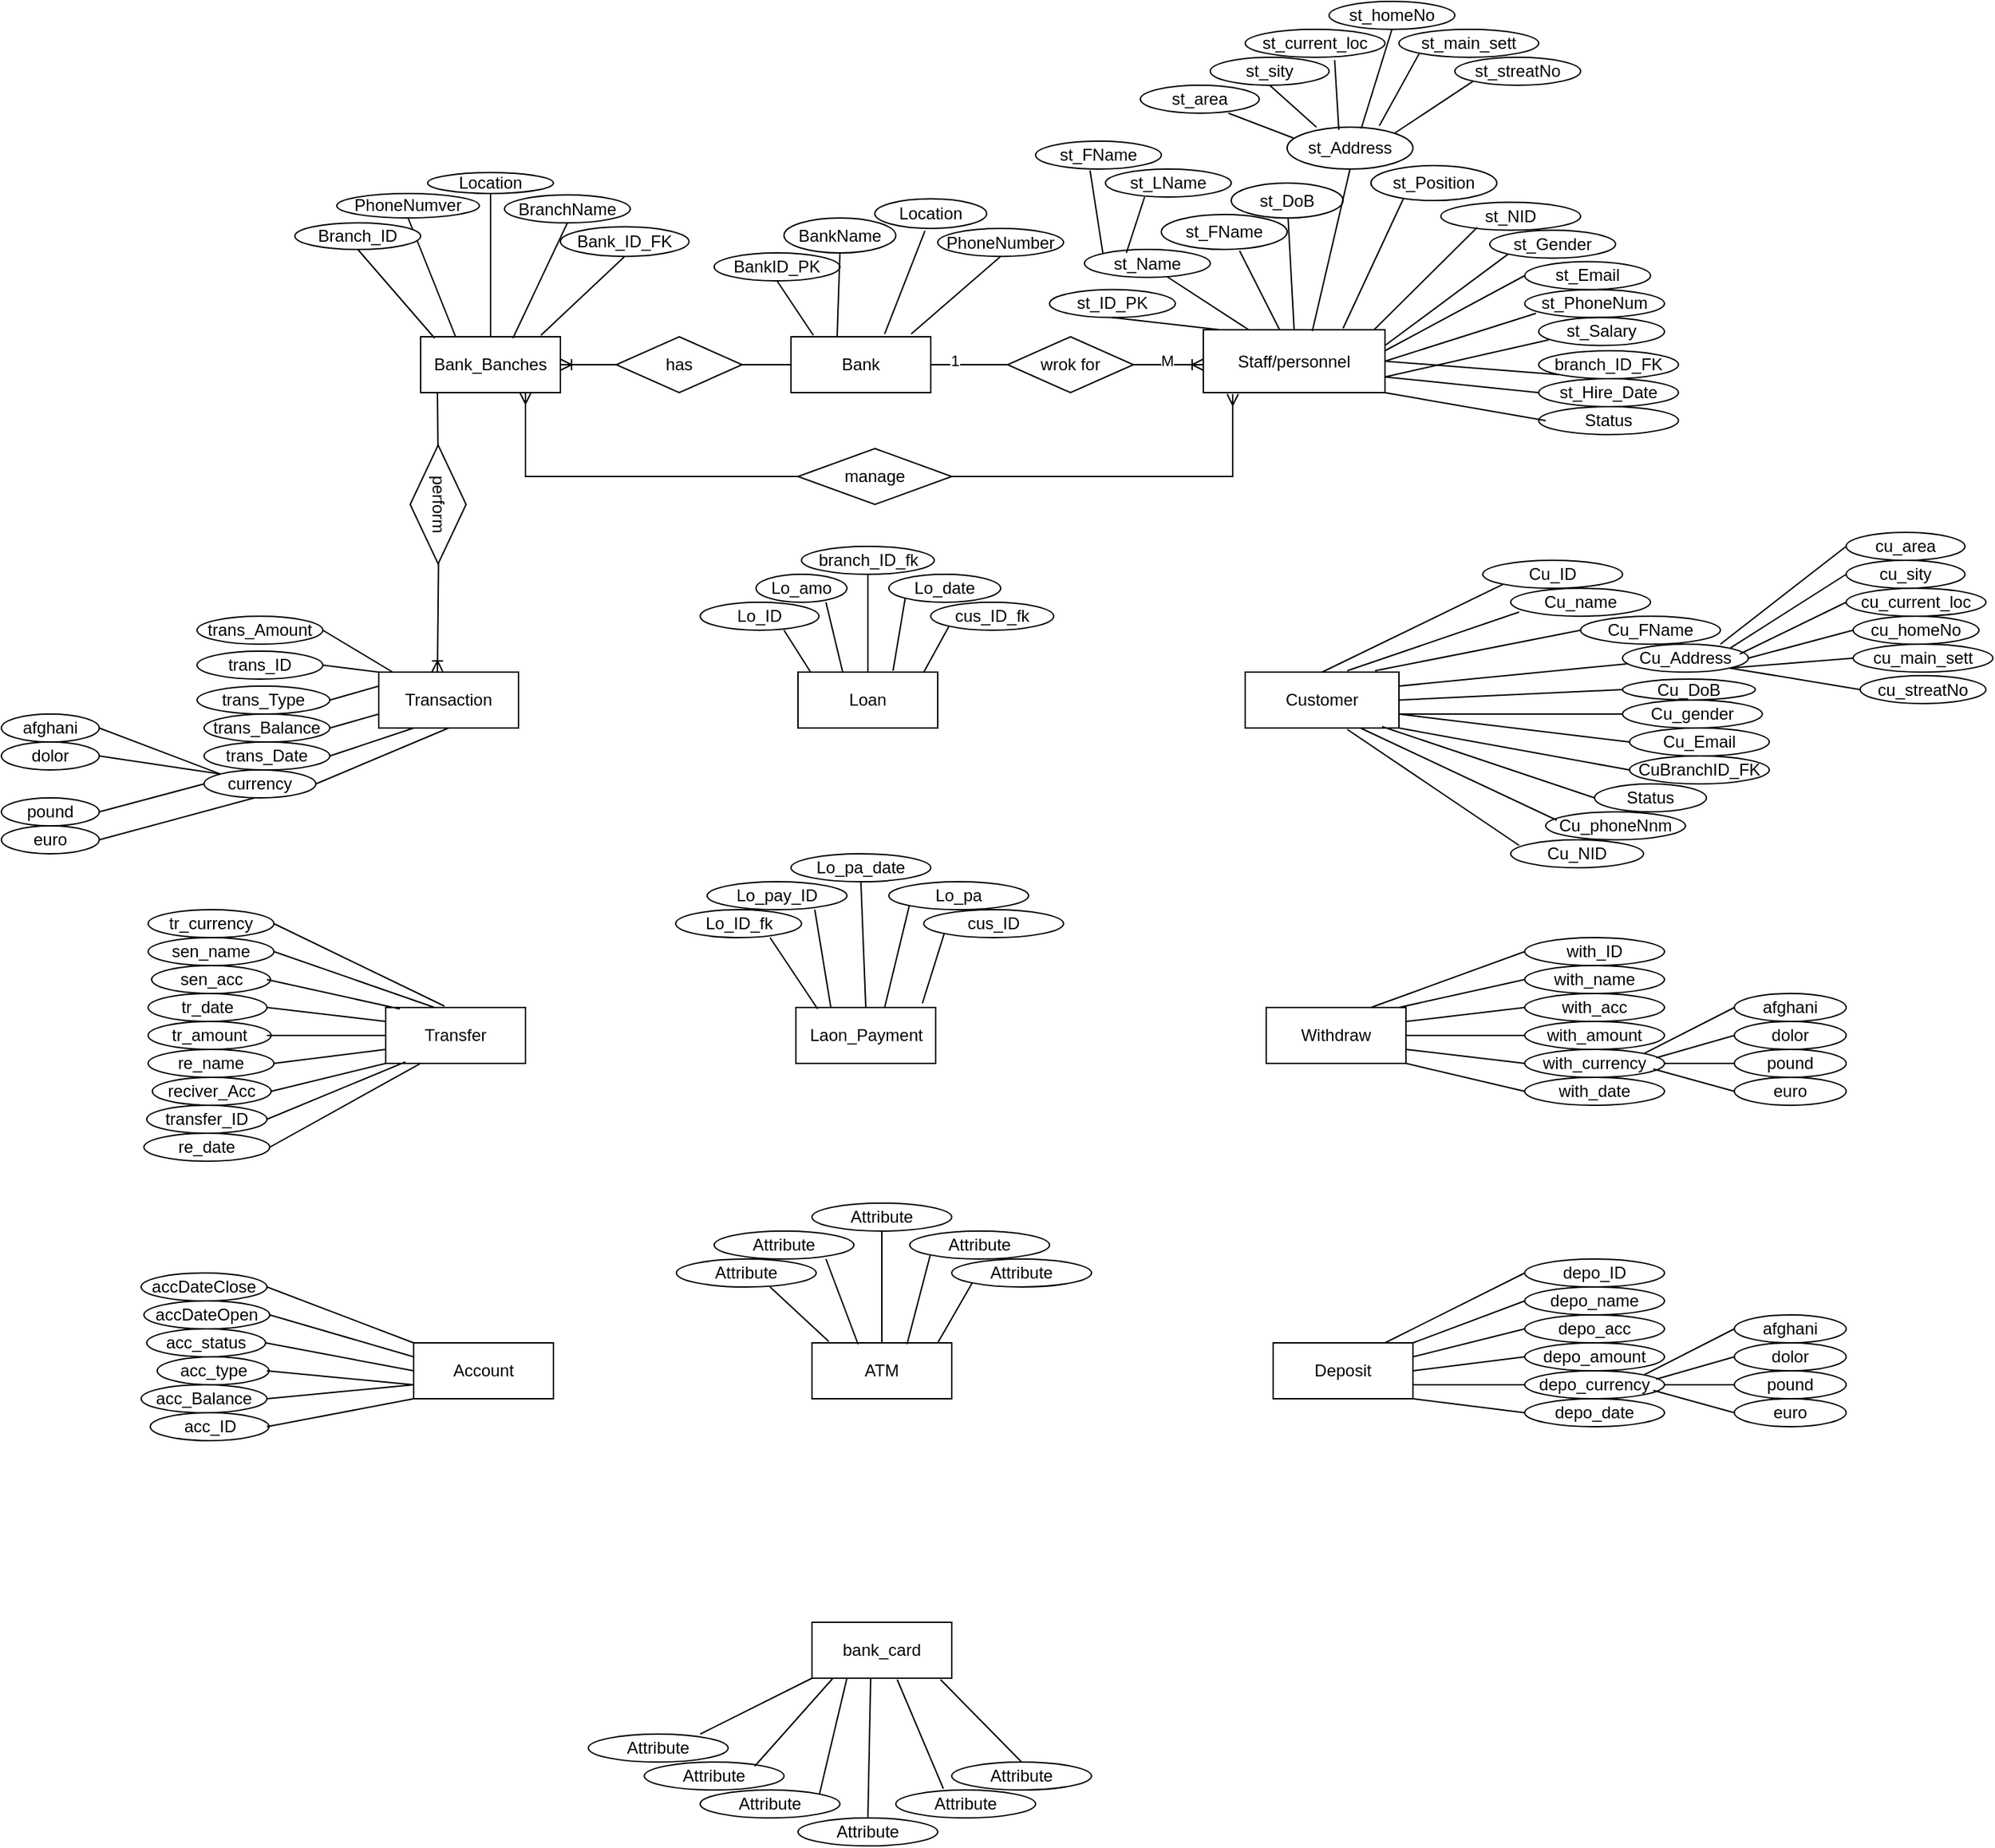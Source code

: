 <mxfile version="27.0.2">
  <diagram name="Page-1" id="Yg1FZ_IFc7WMwTQpjkI-">
    <mxGraphModel dx="1961" dy="1637" grid="1" gridSize="10" guides="1" tooltips="1" connect="1" arrows="1" fold="1" page="1" pageScale="1" pageWidth="850" pageHeight="1100" math="0" shadow="0">
      <root>
        <Cell id="0" />
        <mxCell id="1" parent="0" />
        <mxCell id="elOo_HZCFg8z0Z6I5Kyt-1" value="Bank" style="whiteSpace=wrap;html=1;align=center;" parent="1" vertex="1">
          <mxGeometry x="325" y="120" width="100" height="40" as="geometry" />
        </mxCell>
        <mxCell id="elOo_HZCFg8z0Z6I5Kyt-3" value="Bank_Banches" style="whiteSpace=wrap;html=1;align=center;" parent="1" vertex="1">
          <mxGeometry x="60" y="120" width="100" height="40" as="geometry" />
        </mxCell>
        <mxCell id="elOo_HZCFg8z0Z6I5Kyt-4" value="Staff/personnel" style="whiteSpace=wrap;html=1;align=center;" parent="1" vertex="1">
          <mxGeometry x="620" y="115" width="130" height="45" as="geometry" />
        </mxCell>
        <mxCell id="elOo_HZCFg8z0Z6I5Kyt-5" value="Account" style="whiteSpace=wrap;html=1;align=center;" parent="1" vertex="1">
          <mxGeometry x="55" y="840" width="100" height="40" as="geometry" />
        </mxCell>
        <mxCell id="elOo_HZCFg8z0Z6I5Kyt-6" value="Customer" style="whiteSpace=wrap;html=1;align=center;" parent="1" vertex="1">
          <mxGeometry x="650" y="360" width="110" height="40" as="geometry" />
        </mxCell>
        <mxCell id="elOo_HZCFg8z0Z6I5Kyt-7" value="Transaction" style="whiteSpace=wrap;html=1;align=center;" parent="1" vertex="1">
          <mxGeometry x="30" y="360" width="100" height="40" as="geometry" />
        </mxCell>
        <mxCell id="elOo_HZCFg8z0Z6I5Kyt-8" value="Loan" style="whiteSpace=wrap;html=1;align=center;" parent="1" vertex="1">
          <mxGeometry x="330" y="360" width="100" height="40" as="geometry" />
        </mxCell>
        <mxCell id="elOo_HZCFg8z0Z6I5Kyt-9" value="Transfer" style="whiteSpace=wrap;html=1;align=center;" parent="1" vertex="1">
          <mxGeometry x="35" y="600" width="100" height="40" as="geometry" />
        </mxCell>
        <mxCell id="elOo_HZCFg8z0Z6I5Kyt-10" value="Withdraw" style="whiteSpace=wrap;html=1;align=center;" parent="1" vertex="1">
          <mxGeometry x="665" y="600" width="100" height="40" as="geometry" />
        </mxCell>
        <mxCell id="elOo_HZCFg8z0Z6I5Kyt-11" value="ATM" style="whiteSpace=wrap;html=1;align=center;" parent="1" vertex="1">
          <mxGeometry x="340" y="840" width="100" height="40" as="geometry" />
        </mxCell>
        <mxCell id="elOo_HZCFg8z0Z6I5Kyt-12" value="Deposit" style="whiteSpace=wrap;html=1;align=center;" parent="1" vertex="1">
          <mxGeometry x="670" y="840" width="100" height="40" as="geometry" />
        </mxCell>
        <mxCell id="elOo_HZCFg8z0Z6I5Kyt-15" value="Laon_Payment" style="whiteSpace=wrap;html=1;align=center;" parent="1" vertex="1">
          <mxGeometry x="328.51" y="600" width="100" height="40" as="geometry" />
        </mxCell>
        <mxCell id="elOo_HZCFg8z0Z6I5Kyt-16" value="Bank_ID_FK" style="ellipse;whiteSpace=wrap;html=1;align=center;rotation=0;verticalAlign=middle;" parent="1" vertex="1">
          <mxGeometry x="160" y="41.25" width="92.01" height="21.25" as="geometry" />
        </mxCell>
        <mxCell id="elOo_HZCFg8z0Z6I5Kyt-18" value="" style="endArrow=none;html=1;rounded=0;exitX=0.5;exitY=1;exitDx=0;exitDy=0;entryX=0.86;entryY=-0.025;entryDx=0;entryDy=0;entryPerimeter=0;" parent="1" source="elOo_HZCFg8z0Z6I5Kyt-16" target="elOo_HZCFg8z0Z6I5Kyt-3" edge="1">
          <mxGeometry relative="1" as="geometry">
            <mxPoint x="80" y="90" as="sourcePoint" />
            <mxPoint x="210" y="120" as="targetPoint" />
          </mxGeometry>
        </mxCell>
        <mxCell id="elOo_HZCFg8z0Z6I5Kyt-19" value="BranchName" style="ellipse;whiteSpace=wrap;html=1;align=center;rotation=0;" parent="1" vertex="1">
          <mxGeometry x="120" y="18.5" width="90" height="20" as="geometry" />
        </mxCell>
        <mxCell id="elOo_HZCFg8z0Z6I5Kyt-20" value="" style="endArrow=none;html=1;rounded=0;entryX=0.66;entryY=0.025;entryDx=0;entryDy=0;exitX=0.5;exitY=1;exitDx=0;exitDy=0;entryPerimeter=0;" parent="1" source="elOo_HZCFg8z0Z6I5Kyt-19" target="elOo_HZCFg8z0Z6I5Kyt-3" edge="1">
          <mxGeometry relative="1" as="geometry">
            <mxPoint x="90" y="80" as="sourcePoint" />
            <mxPoint x="250" y="80" as="targetPoint" />
          </mxGeometry>
        </mxCell>
        <mxCell id="elOo_HZCFg8z0Z6I5Kyt-21" value="Location" style="ellipse;whiteSpace=wrap;html=1;align=center;rotation=0;" parent="1" vertex="1">
          <mxGeometry x="65" y="2.5" width="90" height="15" as="geometry" />
        </mxCell>
        <mxCell id="elOo_HZCFg8z0Z6I5Kyt-22" value="" style="endArrow=none;html=1;rounded=0;exitX=0.5;exitY=1;exitDx=0;exitDy=0;entryX=0.5;entryY=0;entryDx=0;entryDy=0;" parent="1" source="elOo_HZCFg8z0Z6I5Kyt-21" target="elOo_HZCFg8z0Z6I5Kyt-3" edge="1">
          <mxGeometry relative="1" as="geometry">
            <mxPoint x="50" y="80" as="sourcePoint" />
            <mxPoint x="150" y="110" as="targetPoint" />
          </mxGeometry>
        </mxCell>
        <mxCell id="elOo_HZCFg8z0Z6I5Kyt-23" value="PhoneNumver" style="ellipse;whiteSpace=wrap;html=1;align=center;rotation=0;" parent="1" vertex="1">
          <mxGeometry y="17.5" width="102.01" height="17.5" as="geometry" />
        </mxCell>
        <mxCell id="elOo_HZCFg8z0Z6I5Kyt-24" value="" style="endArrow=none;html=1;rounded=0;exitX=0.5;exitY=1;exitDx=0;exitDy=0;entryX=0.25;entryY=0;entryDx=0;entryDy=0;" parent="1" source="elOo_HZCFg8z0Z6I5Kyt-23" target="elOo_HZCFg8z0Z6I5Kyt-3" edge="1">
          <mxGeometry relative="1" as="geometry">
            <mxPoint x="61" y="119" as="sourcePoint" />
            <mxPoint x="130" y="114" as="targetPoint" />
          </mxGeometry>
        </mxCell>
        <mxCell id="elOo_HZCFg8z0Z6I5Kyt-25" value="BankName" style="ellipse;whiteSpace=wrap;html=1;align=center;" parent="1" vertex="1">
          <mxGeometry x="320" y="35" width="80" height="25" as="geometry" />
        </mxCell>
        <mxCell id="elOo_HZCFg8z0Z6I5Kyt-26" value="BankID_PK" style="ellipse;whiteSpace=wrap;html=1;align=center;rotation=0;" parent="1" vertex="1">
          <mxGeometry x="270" y="60" width="90" height="20" as="geometry" />
        </mxCell>
        <mxCell id="elOo_HZCFg8z0Z6I5Kyt-27" value="Location" style="ellipse;whiteSpace=wrap;html=1;align=center;rotation=0;" parent="1" vertex="1">
          <mxGeometry x="385" y="21.25" width="80" height="21.25" as="geometry" />
        </mxCell>
        <mxCell id="elOo_HZCFg8z0Z6I5Kyt-28" value="PhoneNumber" style="ellipse;whiteSpace=wrap;html=1;align=center;rotation=0;" parent="1" vertex="1">
          <mxGeometry x="430" y="42.5" width="90" height="20" as="geometry" />
        </mxCell>
        <mxCell id="elOo_HZCFg8z0Z6I5Kyt-29" value="" style="endArrow=none;html=1;rounded=0;entryX=0.16;entryY=-0.025;entryDx=0;entryDy=0;entryPerimeter=0;exitX=0.5;exitY=1;exitDx=0;exitDy=0;" parent="1" source="elOo_HZCFg8z0Z6I5Kyt-26" target="elOo_HZCFg8z0Z6I5Kyt-1" edge="1">
          <mxGeometry relative="1" as="geometry">
            <mxPoint x="342" y="18" as="sourcePoint" />
            <mxPoint x="410" y="110" as="targetPoint" />
          </mxGeometry>
        </mxCell>
        <mxCell id="elOo_HZCFg8z0Z6I5Kyt-30" value="" style="endArrow=none;html=1;rounded=0;exitX=0.5;exitY=1;exitDx=0;exitDy=0;entryX=0.33;entryY=0;entryDx=0;entryDy=0;entryPerimeter=0;" parent="1" source="elOo_HZCFg8z0Z6I5Kyt-25" target="elOo_HZCFg8z0Z6I5Kyt-1" edge="1">
          <mxGeometry relative="1" as="geometry">
            <mxPoint x="420" y="80" as="sourcePoint" />
            <mxPoint x="410" y="120" as="targetPoint" />
          </mxGeometry>
        </mxCell>
        <mxCell id="elOo_HZCFg8z0Z6I5Kyt-33" value="" style="endArrow=none;html=1;rounded=0;entryX=0.448;entryY=1.078;entryDx=0;entryDy=0;entryPerimeter=0;exitX=0.67;exitY=-0.05;exitDx=0;exitDy=0;exitPerimeter=0;" parent="1" source="elOo_HZCFg8z0Z6I5Kyt-1" target="elOo_HZCFg8z0Z6I5Kyt-27" edge="1">
          <mxGeometry relative="1" as="geometry">
            <mxPoint x="420" y="120" as="sourcePoint" />
            <mxPoint x="590" y="120" as="targetPoint" />
          </mxGeometry>
        </mxCell>
        <mxCell id="elOo_HZCFg8z0Z6I5Kyt-35" value="" style="endArrow=none;html=1;rounded=0;entryX=0.5;entryY=1;entryDx=0;entryDy=0;exitX=0.86;exitY=-0.05;exitDx=0;exitDy=0;exitPerimeter=0;" parent="1" source="elOo_HZCFg8z0Z6I5Kyt-1" target="elOo_HZCFg8z0Z6I5Kyt-28" edge="1">
          <mxGeometry relative="1" as="geometry">
            <mxPoint x="410" y="120" as="sourcePoint" />
            <mxPoint x="600" y="110" as="targetPoint" />
          </mxGeometry>
        </mxCell>
        <mxCell id="elOo_HZCFg8z0Z6I5Kyt-48" value="st_FName" style="ellipse;whiteSpace=wrap;html=1;align=center;" parent="1" vertex="1">
          <mxGeometry x="590" y="32.5" width="90" height="25" as="geometry" />
        </mxCell>
        <mxCell id="elOo_HZCFg8z0Z6I5Kyt-49" value="st_Name" style="ellipse;whiteSpace=wrap;html=1;align=center;" parent="1" vertex="1">
          <mxGeometry x="535" y="57.5" width="90" height="20" as="geometry" />
        </mxCell>
        <mxCell id="elOo_HZCFg8z0Z6I5Kyt-50" value="st_Address" style="ellipse;whiteSpace=wrap;html=1;align=center;" parent="1" vertex="1">
          <mxGeometry x="680" y="-30" width="90" height="30" as="geometry" />
        </mxCell>
        <mxCell id="elOo_HZCFg8z0Z6I5Kyt-51" value="st_ID_PK" style="ellipse;whiteSpace=wrap;html=1;align=center;" parent="1" vertex="1">
          <mxGeometry x="510" y="86.25" width="90" height="20" as="geometry" />
        </mxCell>
        <mxCell id="elOo_HZCFg8z0Z6I5Kyt-52" value="st_DoB" style="ellipse;whiteSpace=wrap;html=1;align=center;" parent="1" vertex="1">
          <mxGeometry x="640" y="10" width="80" height="25" as="geometry" />
        </mxCell>
        <mxCell id="elOo_HZCFg8z0Z6I5Kyt-53" value="st_Position" style="ellipse;whiteSpace=wrap;html=1;align=center;" parent="1" vertex="1">
          <mxGeometry x="740" y="-2.5" width="90" height="25" as="geometry" />
        </mxCell>
        <mxCell id="elOo_HZCFg8z0Z6I5Kyt-54" value="st_&lt;span style=&quot;background-color: transparent; color: light-dark(rgb(0, 0, 0), rgb(255, 255, 255));&quot;&gt;NID&lt;/span&gt;" style="ellipse;whiteSpace=wrap;html=1;align=center;" parent="1" vertex="1">
          <mxGeometry x="790" y="23.75" width="100" height="20" as="geometry" />
        </mxCell>
        <mxCell id="elOo_HZCFg8z0Z6I5Kyt-55" value="st_Gender" style="ellipse;whiteSpace=wrap;html=1;align=center;" parent="1" vertex="1">
          <mxGeometry x="825" y="43.75" width="90" height="20" as="geometry" />
        </mxCell>
        <mxCell id="elOo_HZCFg8z0Z6I5Kyt-56" value="st_PhoneNum" style="ellipse;whiteSpace=wrap;html=1;align=center;" parent="1" vertex="1">
          <mxGeometry x="850" y="86.25" width="100" height="20" as="geometry" />
        </mxCell>
        <mxCell id="elOo_HZCFg8z0Z6I5Kyt-57" value="st_Email" style="ellipse;whiteSpace=wrap;html=1;align=center;" parent="1" vertex="1">
          <mxGeometry x="850" y="66.25" width="90" height="20" as="geometry" />
        </mxCell>
        <mxCell id="elOo_HZCFg8z0Z6I5Kyt-58" value="st_Salary" style="ellipse;whiteSpace=wrap;html=1;align=center;" parent="1" vertex="1">
          <mxGeometry x="860" y="106.25" width="90" height="20" as="geometry" />
        </mxCell>
        <mxCell id="elOo_HZCFg8z0Z6I5Kyt-59" value="branch_ID_FK" style="ellipse;whiteSpace=wrap;html=1;align=center;" parent="1" vertex="1">
          <mxGeometry x="860" y="130" width="100" height="20" as="geometry" />
        </mxCell>
        <mxCell id="elOo_HZCFg8z0Z6I5Kyt-60" value="st_Hire_Date" style="ellipse;whiteSpace=wrap;html=1;align=center;" parent="1" vertex="1">
          <mxGeometry x="860" y="150" width="100" height="20" as="geometry" />
        </mxCell>
        <mxCell id="elOo_HZCFg8z0Z6I5Kyt-62" value="Status" style="ellipse;whiteSpace=wrap;html=1;align=center;" parent="1" vertex="1">
          <mxGeometry x="860" y="170" width="100" height="20" as="geometry" />
        </mxCell>
        <mxCell id="elOo_HZCFg8z0Z6I5Kyt-63" value="" style="endArrow=none;html=1;rounded=0;exitX=0.5;exitY=1;exitDx=0;exitDy=0;entryX=0.092;entryY=0;entryDx=0;entryDy=0;entryPerimeter=0;" parent="1" source="elOo_HZCFg8z0Z6I5Kyt-51" target="elOo_HZCFg8z0Z6I5Kyt-4" edge="1">
          <mxGeometry relative="1" as="geometry">
            <mxPoint x="560" y="120" as="sourcePoint" />
            <mxPoint x="640" y="158" as="targetPoint" />
          </mxGeometry>
        </mxCell>
        <mxCell id="elOo_HZCFg8z0Z6I5Kyt-65" value="" style="endArrow=none;html=1;rounded=0;exitX=0.656;exitY=0.975;exitDx=0;exitDy=0;exitPerimeter=0;entryX=0.25;entryY=0;entryDx=0;entryDy=0;" parent="1" source="elOo_HZCFg8z0Z6I5Kyt-49" target="elOo_HZCFg8z0Z6I5Kyt-4" edge="1">
          <mxGeometry relative="1" as="geometry">
            <mxPoint x="620" y="100" as="sourcePoint" />
            <mxPoint x="780" y="100" as="targetPoint" />
          </mxGeometry>
        </mxCell>
        <mxCell id="elOo_HZCFg8z0Z6I5Kyt-66" value="" style="endArrow=none;html=1;rounded=0;exitX=0.622;exitY=1.04;exitDx=0;exitDy=0;exitPerimeter=0;entryX=0.42;entryY=0;entryDx=0;entryDy=0;entryPerimeter=0;" parent="1" source="elOo_HZCFg8z0Z6I5Kyt-48" target="elOo_HZCFg8z0Z6I5Kyt-4" edge="1">
          <mxGeometry relative="1" as="geometry">
            <mxPoint x="660" y="100" as="sourcePoint" />
            <mxPoint x="820" y="100" as="targetPoint" />
          </mxGeometry>
        </mxCell>
        <mxCell id="elOo_HZCFg8z0Z6I5Kyt-67" value="" style="endArrow=none;html=1;rounded=0;exitX=0.5;exitY=1;exitDx=0;exitDy=0;entryX=0.6;entryY=0.022;entryDx=0;entryDy=0;entryPerimeter=0;" parent="1" source="elOo_HZCFg8z0Z6I5Kyt-50" target="elOo_HZCFg8z0Z6I5Kyt-4" edge="1">
          <mxGeometry relative="1" as="geometry">
            <mxPoint x="690" y="100" as="sourcePoint" />
            <mxPoint x="700" y="110" as="targetPoint" />
          </mxGeometry>
        </mxCell>
        <mxCell id="elOo_HZCFg8z0Z6I5Kyt-69" value="" style="endArrow=none;html=1;rounded=0;exitX=0.5;exitY=0;exitDx=0;exitDy=0;" parent="1" source="elOo_HZCFg8z0Z6I5Kyt-4" target="elOo_HZCFg8z0Z6I5Kyt-52" edge="1">
          <mxGeometry relative="1" as="geometry">
            <mxPoint x="685" y="150" as="sourcePoint" />
            <mxPoint x="760" y="30" as="targetPoint" />
          </mxGeometry>
        </mxCell>
        <mxCell id="elOo_HZCFg8z0Z6I5Kyt-70" value="" style="endArrow=none;html=1;rounded=0;entryX=0.256;entryY=0.96;entryDx=0;entryDy=0;entryPerimeter=0;" parent="1" target="elOo_HZCFg8z0Z6I5Kyt-53" edge="1">
          <mxGeometry relative="1" as="geometry">
            <mxPoint x="720" y="114" as="sourcePoint" />
            <mxPoint x="900" y="130" as="targetPoint" />
          </mxGeometry>
        </mxCell>
        <mxCell id="elOo_HZCFg8z0Z6I5Kyt-71" value="" style="endArrow=none;html=1;rounded=0;exitX=0.94;exitY=0;exitDx=0;exitDy=0;exitPerimeter=0;entryX=0.26;entryY=0.9;entryDx=0;entryDy=0;entryPerimeter=0;" parent="1" source="elOo_HZCFg8z0Z6I5Kyt-4" target="elOo_HZCFg8z0Z6I5Kyt-54" edge="1">
          <mxGeometry relative="1" as="geometry">
            <mxPoint x="750" y="140" as="sourcePoint" />
            <mxPoint x="840" y="80" as="targetPoint" />
          </mxGeometry>
        </mxCell>
        <mxCell id="elOo_HZCFg8z0Z6I5Kyt-72" value="" style="endArrow=none;html=1;rounded=0;exitX=1;exitY=0.25;exitDx=0;exitDy=0;entryX=0;entryY=1;entryDx=0;entryDy=0;" parent="1" source="elOo_HZCFg8z0Z6I5Kyt-4" target="elOo_HZCFg8z0Z6I5Kyt-55" edge="1">
          <mxGeometry relative="1" as="geometry">
            <mxPoint x="760" y="150" as="sourcePoint" />
            <mxPoint x="873" y="90" as="targetPoint" />
          </mxGeometry>
        </mxCell>
        <mxCell id="elOo_HZCFg8z0Z6I5Kyt-75" value="" style="endArrow=none;html=1;rounded=0;entryX=0;entryY=0.5;entryDx=0;entryDy=0;" parent="1" target="elOo_HZCFg8z0Z6I5Kyt-57" edge="1">
          <mxGeometry relative="1" as="geometry">
            <mxPoint x="750" y="130" as="sourcePoint" />
            <mxPoint x="900" y="220" as="targetPoint" />
          </mxGeometry>
        </mxCell>
        <mxCell id="elOo_HZCFg8z0Z6I5Kyt-76" value="" style="endArrow=none;html=1;rounded=0;entryX=0.08;entryY=0.85;entryDx=0;entryDy=0;entryPerimeter=0;exitX=1;exitY=0.5;exitDx=0;exitDy=0;" parent="1" source="elOo_HZCFg8z0Z6I5Kyt-4" target="elOo_HZCFg8z0Z6I5Kyt-56" edge="1">
          <mxGeometry relative="1" as="geometry">
            <mxPoint x="750" y="185" as="sourcePoint" />
            <mxPoint x="890" y="190" as="targetPoint" />
          </mxGeometry>
        </mxCell>
        <mxCell id="elOo_HZCFg8z0Z6I5Kyt-77" value="" style="endArrow=none;html=1;rounded=0;entryX=0.078;entryY=0.8;entryDx=0;entryDy=0;exitX=1;exitY=0.75;exitDx=0;exitDy=0;exitPerimeter=0;entryPerimeter=0;" parent="1" source="elOo_HZCFg8z0Z6I5Kyt-4" target="elOo_HZCFg8z0Z6I5Kyt-58" edge="1">
          <mxGeometry relative="1" as="geometry">
            <mxPoint x="730" y="180" as="sourcePoint" />
            <mxPoint x="890" y="190" as="targetPoint" />
          </mxGeometry>
        </mxCell>
        <mxCell id="elOo_HZCFg8z0Z6I5Kyt-79" value="" style="endArrow=none;html=1;rounded=0;entryX=0;entryY=1;entryDx=0;entryDy=0;exitX=1;exitY=0.5;exitDx=0;exitDy=0;" parent="1" source="elOo_HZCFg8z0Z6I5Kyt-4" target="elOo_HZCFg8z0Z6I5Kyt-59" edge="1">
          <mxGeometry relative="1" as="geometry">
            <mxPoint x="750" y="198" as="sourcePoint" />
            <mxPoint x="910" y="200" as="targetPoint" />
          </mxGeometry>
        </mxCell>
        <mxCell id="elOo_HZCFg8z0Z6I5Kyt-80" value="" style="endArrow=none;html=1;rounded=0;entryX=0;entryY=0.5;entryDx=0;entryDy=0;exitX=1;exitY=0.75;exitDx=0;exitDy=0;" parent="1" source="elOo_HZCFg8z0Z6I5Kyt-4" target="elOo_HZCFg8z0Z6I5Kyt-60" edge="1">
          <mxGeometry relative="1" as="geometry">
            <mxPoint x="760" y="220" as="sourcePoint" />
            <mxPoint x="920" y="220" as="targetPoint" />
          </mxGeometry>
        </mxCell>
        <mxCell id="elOo_HZCFg8z0Z6I5Kyt-84" value="Branch_ID" style="ellipse;whiteSpace=wrap;html=1;align=center;" parent="1" vertex="1">
          <mxGeometry x="-30" y="38.5" width="90" height="19" as="geometry" />
        </mxCell>
        <mxCell id="elOo_HZCFg8z0Z6I5Kyt-85" value="" style="endArrow=none;html=1;rounded=0;exitX=0.5;exitY=1;exitDx=0;exitDy=0;entryX=0.1;entryY=0.025;entryDx=0;entryDy=0;entryPerimeter=0;" parent="1" source="elOo_HZCFg8z0Z6I5Kyt-84" target="elOo_HZCFg8z0Z6I5Kyt-3" edge="1">
          <mxGeometry relative="1" as="geometry">
            <mxPoint x="10" y="120" as="sourcePoint" />
            <mxPoint x="120" y="130" as="targetPoint" />
          </mxGeometry>
        </mxCell>
        <mxCell id="elOo_HZCFg8z0Z6I5Kyt-89" value="st_LName" style="ellipse;whiteSpace=wrap;html=1;align=center;" parent="1" vertex="1">
          <mxGeometry x="550" width="90" height="20" as="geometry" />
        </mxCell>
        <mxCell id="elOo_HZCFg8z0Z6I5Kyt-90" value="st_FName" style="ellipse;whiteSpace=wrap;html=1;align=center;" parent="1" vertex="1">
          <mxGeometry x="500" y="-20" width="90" height="20" as="geometry" />
        </mxCell>
        <mxCell id="elOo_HZCFg8z0Z6I5Kyt-91" value="" style="endArrow=none;html=1;rounded=0;exitX=0.433;exitY=1.05;exitDx=0;exitDy=0;exitPerimeter=0;entryX=0;entryY=0;entryDx=0;entryDy=0;" parent="1" source="elOo_HZCFg8z0Z6I5Kyt-90" target="elOo_HZCFg8z0Z6I5Kyt-49" edge="1">
          <mxGeometry relative="1" as="geometry">
            <mxPoint x="510" y="20" as="sourcePoint" />
            <mxPoint x="545" y="70" as="targetPoint" />
          </mxGeometry>
        </mxCell>
        <mxCell id="elOo_HZCFg8z0Z6I5Kyt-92" value="" style="endArrow=none;html=1;rounded=0;entryX=0.311;entryY=1;entryDx=0;entryDy=0;entryPerimeter=0;exitX=0.333;exitY=0.125;exitDx=0;exitDy=0;exitPerimeter=0;" parent="1" source="elOo_HZCFg8z0Z6I5Kyt-49" target="elOo_HZCFg8z0Z6I5Kyt-89" edge="1">
          <mxGeometry relative="1" as="geometry">
            <mxPoint x="558" y="60" as="sourcePoint" />
            <mxPoint x="660" y="30" as="targetPoint" />
          </mxGeometry>
        </mxCell>
        <mxCell id="elOo_HZCFg8z0Z6I5Kyt-94" value="trans_Amount" style="ellipse;whiteSpace=wrap;html=1;align=center;" parent="1" vertex="1">
          <mxGeometry x="-100" y="320" width="90" height="20" as="geometry" />
        </mxCell>
        <mxCell id="elOo_HZCFg8z0Z6I5Kyt-95" value="trans_ID" style="ellipse;whiteSpace=wrap;html=1;align=center;" parent="1" vertex="1">
          <mxGeometry x="-100" y="345" width="90" height="20" as="geometry" />
        </mxCell>
        <mxCell id="fKfA4gt4jQPloBtkc1-s-1" value="trans_Balance" style="ellipse;whiteSpace=wrap;html=1;align=center;" parent="1" vertex="1">
          <mxGeometry x="-95" y="390" width="90" height="20" as="geometry" />
        </mxCell>
        <mxCell id="fKfA4gt4jQPloBtkc1-s-2" value="trans_Date" style="ellipse;whiteSpace=wrap;html=1;align=center;" parent="1" vertex="1">
          <mxGeometry x="-95" y="410" width="90" height="20" as="geometry" />
        </mxCell>
        <mxCell id="fKfA4gt4jQPloBtkc1-s-3" value="trans_Type" style="ellipse;whiteSpace=wrap;html=1;align=center;" parent="1" vertex="1">
          <mxGeometry x="-100" y="370" width="95" height="20" as="geometry" />
        </mxCell>
        <mxCell id="fKfA4gt4jQPloBtkc1-s-4" value="currency" style="ellipse;whiteSpace=wrap;html=1;align=center;" parent="1" vertex="1">
          <mxGeometry x="-95" y="430" width="80" height="20" as="geometry" />
        </mxCell>
        <mxCell id="fKfA4gt4jQPloBtkc1-s-5" value="transfer_ID" style="ellipse;whiteSpace=wrap;html=1;align=center;" parent="1" vertex="1">
          <mxGeometry x="-136" y="670" width="86" height="20" as="geometry" />
        </mxCell>
        <mxCell id="fKfA4gt4jQPloBtkc1-s-6" value="sen_acc" style="ellipse;whiteSpace=wrap;html=1;align=center;" parent="1" vertex="1">
          <mxGeometry x="-132.5" y="570" width="85" height="20" as="geometry" />
        </mxCell>
        <mxCell id="fKfA4gt4jQPloBtkc1-s-7" value="reciver_Acc" style="ellipse;whiteSpace=wrap;html=1;align=center;" parent="1" vertex="1">
          <mxGeometry x="-132" y="650" width="85" height="20" as="geometry" />
        </mxCell>
        <mxCell id="fKfA4gt4jQPloBtkc1-s-8" value="tr_amount" style="ellipse;whiteSpace=wrap;html=1;align=center;" parent="1" vertex="1">
          <mxGeometry x="-135" y="610" width="88" height="20" as="geometry" />
        </mxCell>
        <mxCell id="fKfA4gt4jQPloBtkc1-s-9" value="tr_date" style="ellipse;whiteSpace=wrap;html=1;align=center;" parent="1" vertex="1">
          <mxGeometry x="-135" y="590" width="85" height="20" as="geometry" />
        </mxCell>
        <mxCell id="fKfA4gt4jQPloBtkc1-s-11" value="re_date" style="ellipse;whiteSpace=wrap;html=1;align=center;" parent="1" vertex="1">
          <mxGeometry x="-138" y="690" width="90" height="20" as="geometry" />
        </mxCell>
        <mxCell id="fKfA4gt4jQPloBtkc1-s-12" value="sen_name" style="ellipse;whiteSpace=wrap;html=1;align=center;" parent="1" vertex="1">
          <mxGeometry x="-135" y="550" width="90" height="20" as="geometry" />
        </mxCell>
        <mxCell id="fKfA4gt4jQPloBtkc1-s-13" value="re_name" style="ellipse;whiteSpace=wrap;html=1;align=center;" parent="1" vertex="1">
          <mxGeometry x="-135" y="630" width="90" height="20" as="geometry" />
        </mxCell>
        <mxCell id="fKfA4gt4jQPloBtkc1-s-14" value="tr_currency" style="ellipse;whiteSpace=wrap;html=1;align=center;" parent="1" vertex="1">
          <mxGeometry x="-135" y="530" width="90" height="20" as="geometry" />
        </mxCell>
        <mxCell id="fKfA4gt4jQPloBtkc1-s-17" value="acc_ID" style="ellipse;whiteSpace=wrap;html=1;align=center;" parent="1" vertex="1">
          <mxGeometry x="-133.5" y="890" width="85" height="20" as="geometry" />
        </mxCell>
        <mxCell id="fKfA4gt4jQPloBtkc1-s-18" value="acc_Balance" style="ellipse;whiteSpace=wrap;html=1;align=center;" parent="1" vertex="1">
          <mxGeometry x="-140" y="870" width="90" height="20" as="geometry" />
        </mxCell>
        <mxCell id="fKfA4gt4jQPloBtkc1-s-19" value="acc_type" style="ellipse;whiteSpace=wrap;html=1;align=center;" parent="1" vertex="1">
          <mxGeometry x="-128.5" y="850" width="80" height="20" as="geometry" />
        </mxCell>
        <mxCell id="fKfA4gt4jQPloBtkc1-s-20" value="acc_status" style="ellipse;whiteSpace=wrap;html=1;align=center;" parent="1" vertex="1">
          <mxGeometry x="-136" y="830" width="85" height="20" as="geometry" />
        </mxCell>
        <mxCell id="fKfA4gt4jQPloBtkc1-s-21" value="accDateOpen" style="ellipse;whiteSpace=wrap;html=1;align=center;" parent="1" vertex="1">
          <mxGeometry x="-138" y="810" width="90" height="20" as="geometry" />
        </mxCell>
        <mxCell id="fKfA4gt4jQPloBtkc1-s-22" value="accDateClose" style="ellipse;whiteSpace=wrap;html=1;align=center;" parent="1" vertex="1">
          <mxGeometry x="-140" y="790" width="90" height="20" as="geometry" />
        </mxCell>
        <mxCell id="fKfA4gt4jQPloBtkc1-s-23" value="Cu_FName" style="ellipse;whiteSpace=wrap;html=1;align=center;" parent="1" vertex="1">
          <mxGeometry x="890" y="320" width="100" height="20" as="geometry" />
        </mxCell>
        <mxCell id="fKfA4gt4jQPloBtkc1-s-24" value="Cu_DoB" style="ellipse;whiteSpace=wrap;html=1;align=center;" parent="1" vertex="1">
          <mxGeometry x="920" y="365" width="95" height="15" as="geometry" />
        </mxCell>
        <mxCell id="fKfA4gt4jQPloBtkc1-s-25" value="Cu_name" style="ellipse;whiteSpace=wrap;html=1;align=center;" parent="1" vertex="1">
          <mxGeometry x="840" y="300" width="100" height="20" as="geometry" />
        </mxCell>
        <mxCell id="fKfA4gt4jQPloBtkc1-s-26" value="CuBranchID_FK" style="ellipse;whiteSpace=wrap;html=1;align=center;" parent="1" vertex="1">
          <mxGeometry x="925" y="420" width="100" height="20" as="geometry" />
        </mxCell>
        <mxCell id="fKfA4gt4jQPloBtkc1-s-27" value="Cu_ID" style="ellipse;whiteSpace=wrap;html=1;align=center;" parent="1" vertex="1">
          <mxGeometry x="820" y="280" width="100" height="20" as="geometry" />
        </mxCell>
        <mxCell id="fKfA4gt4jQPloBtkc1-s-28" value="Status" style="ellipse;whiteSpace=wrap;html=1;align=center;" parent="1" vertex="1">
          <mxGeometry x="900" y="440" width="80" height="20" as="geometry" />
        </mxCell>
        <mxCell id="fKfA4gt4jQPloBtkc1-s-29" value="Cu_Address" style="ellipse;whiteSpace=wrap;html=1;align=center;" parent="1" vertex="1">
          <mxGeometry x="920" y="340" width="90" height="20" as="geometry" />
        </mxCell>
        <mxCell id="fKfA4gt4jQPloBtkc1-s-30" value="Cu_NID" style="ellipse;whiteSpace=wrap;html=1;align=center;" parent="1" vertex="1">
          <mxGeometry x="840" y="480" width="95" height="20" as="geometry" />
        </mxCell>
        <mxCell id="fKfA4gt4jQPloBtkc1-s-31" value="Cu_gender" style="ellipse;whiteSpace=wrap;html=1;align=center;" parent="1" vertex="1">
          <mxGeometry x="920" y="380" width="100" height="20" as="geometry" />
        </mxCell>
        <mxCell id="fKfA4gt4jQPloBtkc1-s-32" value="Cu_Email" style="ellipse;whiteSpace=wrap;html=1;align=center;" parent="1" vertex="1">
          <mxGeometry x="925" y="400" width="100" height="20" as="geometry" />
        </mxCell>
        <mxCell id="fKfA4gt4jQPloBtkc1-s-33" value="Cu_phoneNnm" style="ellipse;whiteSpace=wrap;html=1;align=center;" parent="1" vertex="1">
          <mxGeometry x="865" y="460" width="100" height="20" as="geometry" />
        </mxCell>
        <mxCell id="fKfA4gt4jQPloBtkc1-s-36" value="" style="endArrow=none;html=1;rounded=0;entryX=0.05;entryY=0.5;entryDx=0;entryDy=0;entryPerimeter=0;exitX=1;exitY=1;exitDx=0;exitDy=0;" parent="1" source="elOo_HZCFg8z0Z6I5Kyt-4" target="elOo_HZCFg8z0Z6I5Kyt-62" edge="1">
          <mxGeometry relative="1" as="geometry">
            <mxPoint x="750" y="190" as="sourcePoint" />
            <mxPoint x="860" y="200" as="targetPoint" />
          </mxGeometry>
        </mxCell>
        <mxCell id="fKfA4gt4jQPloBtkc1-s-37" value="st_streatNo" style="ellipse;whiteSpace=wrap;html=1;align=center;" parent="1" vertex="1">
          <mxGeometry x="800" y="-80" width="90" height="20" as="geometry" />
        </mxCell>
        <mxCell id="fKfA4gt4jQPloBtkc1-s-38" value="st_sity" style="ellipse;whiteSpace=wrap;html=1;align=center;" parent="1" vertex="1">
          <mxGeometry x="625" y="-80" width="85" height="20" as="geometry" />
        </mxCell>
        <mxCell id="fKfA4gt4jQPloBtkc1-s-39" value="st_homeNo" style="ellipse;whiteSpace=wrap;html=1;align=center;" parent="1" vertex="1">
          <mxGeometry x="710" y="-120" width="90" height="20" as="geometry" />
        </mxCell>
        <mxCell id="fKfA4gt4jQPloBtkc1-s-40" value="st_area" style="ellipse;whiteSpace=wrap;html=1;align=center;" parent="1" vertex="1">
          <mxGeometry x="575" y="-60" width="85" height="20" as="geometry" />
        </mxCell>
        <mxCell id="fKfA4gt4jQPloBtkc1-s-41" value="st_current_loc" style="ellipse;whiteSpace=wrap;html=1;align=center;" parent="1" vertex="1">
          <mxGeometry x="650" y="-100" width="100" height="20" as="geometry" />
        </mxCell>
        <mxCell id="fKfA4gt4jQPloBtkc1-s-42" value="st_main_sett" style="ellipse;whiteSpace=wrap;html=1;align=center;" parent="1" vertex="1">
          <mxGeometry x="760" y="-100" width="100" height="20" as="geometry" />
        </mxCell>
        <mxCell id="fKfA4gt4jQPloBtkc1-s-46" value="" style="endArrow=none;html=1;rounded=0;exitX=0.741;exitY=1;exitDx=0;exitDy=0;exitPerimeter=0;entryX=0.056;entryY=0.267;entryDx=0;entryDy=0;entryPerimeter=0;" parent="1" source="fKfA4gt4jQPloBtkc1-s-40" target="elOo_HZCFg8z0Z6I5Kyt-50" edge="1">
          <mxGeometry relative="1" as="geometry">
            <mxPoint x="680" y="-40" as="sourcePoint" />
            <mxPoint x="840" y="-40" as="targetPoint" />
          </mxGeometry>
        </mxCell>
        <mxCell id="fKfA4gt4jQPloBtkc1-s-47" value="" style="endArrow=none;html=1;rounded=0;exitX=0.5;exitY=1;exitDx=0;exitDy=0;entryX=0.233;entryY=0;entryDx=0;entryDy=0;entryPerimeter=0;" parent="1" source="fKfA4gt4jQPloBtkc1-s-38" target="elOo_HZCFg8z0Z6I5Kyt-50" edge="1">
          <mxGeometry relative="1" as="geometry">
            <mxPoint x="700" y="-40" as="sourcePoint" />
            <mxPoint x="705" y="2" as="targetPoint" />
          </mxGeometry>
        </mxCell>
        <mxCell id="fKfA4gt4jQPloBtkc1-s-48" value="" style="endArrow=none;html=1;rounded=0;exitX=0.64;exitY=1.1;exitDx=0;exitDy=0;exitPerimeter=0;entryX=0.411;entryY=0.067;entryDx=0;entryDy=0;entryPerimeter=0;" parent="1" source="fKfA4gt4jQPloBtkc1-s-41" target="elOo_HZCFg8z0Z6I5Kyt-50" edge="1">
          <mxGeometry relative="1" as="geometry">
            <mxPoint x="740" y="-40" as="sourcePoint" />
            <mxPoint x="722" y="-10" as="targetPoint" />
          </mxGeometry>
        </mxCell>
        <mxCell id="fKfA4gt4jQPloBtkc1-s-49" value="" style="endArrow=none;html=1;rounded=0;exitX=0.5;exitY=1;exitDx=0;exitDy=0;entryX=0.589;entryY=0.033;entryDx=0;entryDy=0;entryPerimeter=0;" parent="1" source="fKfA4gt4jQPloBtkc1-s-39" target="elOo_HZCFg8z0Z6I5Kyt-50" edge="1">
          <mxGeometry relative="1" as="geometry">
            <mxPoint x="740" y="-40" as="sourcePoint" />
            <mxPoint x="900" y="-40" as="targetPoint" />
          </mxGeometry>
        </mxCell>
        <mxCell id="fKfA4gt4jQPloBtkc1-s-50" value="" style="endArrow=none;html=1;rounded=0;exitX=0;exitY=1;exitDx=0;exitDy=0;entryX=0.733;entryY=-0.033;entryDx=0;entryDy=0;entryPerimeter=0;" parent="1" source="fKfA4gt4jQPloBtkc1-s-42" target="elOo_HZCFg8z0Z6I5Kyt-50" edge="1">
          <mxGeometry relative="1" as="geometry">
            <mxPoint x="790" y="-30" as="sourcePoint" />
            <mxPoint x="950" y="-30" as="targetPoint" />
          </mxGeometry>
        </mxCell>
        <mxCell id="fKfA4gt4jQPloBtkc1-s-51" value="" style="endArrow=none;html=1;rounded=0;exitX=0;exitY=1;exitDx=0;exitDy=0;entryX=1;entryY=0;entryDx=0;entryDy=0;" parent="1" source="fKfA4gt4jQPloBtkc1-s-37" target="elOo_HZCFg8z0Z6I5Kyt-50" edge="1">
          <mxGeometry relative="1" as="geometry">
            <mxPoint x="810" y="-40" as="sourcePoint" />
            <mxPoint x="970" y="-40" as="targetPoint" />
          </mxGeometry>
        </mxCell>
        <mxCell id="fKfA4gt4jQPloBtkc1-s-56" value="dolor" style="ellipse;whiteSpace=wrap;html=1;align=center;" parent="1" vertex="1">
          <mxGeometry x="-240" y="410" width="70" height="20" as="geometry" />
        </mxCell>
        <mxCell id="fKfA4gt4jQPloBtkc1-s-57" value="pound" style="ellipse;whiteSpace=wrap;html=1;align=center;" parent="1" vertex="1">
          <mxGeometry x="-240" y="450" width="70" height="20" as="geometry" />
        </mxCell>
        <mxCell id="fKfA4gt4jQPloBtkc1-s-58" value="euro" style="ellipse;whiteSpace=wrap;html=1;align=center;" parent="1" vertex="1">
          <mxGeometry x="-240" y="470" width="70" height="20" as="geometry" />
        </mxCell>
        <mxCell id="fKfA4gt4jQPloBtkc1-s-59" value="afghani" style="ellipse;whiteSpace=wrap;html=1;align=center;" parent="1" vertex="1">
          <mxGeometry x="-240" y="390" width="70" height="20" as="geometry" />
        </mxCell>
        <mxCell id="fKfA4gt4jQPloBtkc1-s-64" value="" style="endArrow=none;html=1;rounded=0;exitX=1;exitY=0.5;exitDx=0;exitDy=0;" parent="1" source="fKfA4gt4jQPloBtkc1-s-58" edge="1">
          <mxGeometry relative="1" as="geometry">
            <mxPoint x="-170" y="490" as="sourcePoint" />
            <mxPoint x="-59" y="450" as="targetPoint" />
          </mxGeometry>
        </mxCell>
        <mxCell id="fKfA4gt4jQPloBtkc1-s-66" value="" style="endArrow=none;html=1;rounded=0;exitX=1;exitY=0.5;exitDx=0;exitDy=0;entryX=0;entryY=0.5;entryDx=0;entryDy=0;" parent="1" source="fKfA4gt4jQPloBtkc1-s-57" target="fKfA4gt4jQPloBtkc1-s-4" edge="1">
          <mxGeometry relative="1" as="geometry">
            <mxPoint x="-180" y="440" as="sourcePoint" />
            <mxPoint x="-90" y="440" as="targetPoint" />
          </mxGeometry>
        </mxCell>
        <mxCell id="fKfA4gt4jQPloBtkc1-s-67" value="" style="endArrow=none;html=1;rounded=0;exitX=1;exitY=0.5;exitDx=0;exitDy=0;entryX=0;entryY=0;entryDx=0;entryDy=0;" parent="1" source="fKfA4gt4jQPloBtkc1-s-56" target="fKfA4gt4jQPloBtkc1-s-4" edge="1">
          <mxGeometry relative="1" as="geometry">
            <mxPoint x="-160" y="420" as="sourcePoint" />
            <mxPoint y="420" as="targetPoint" />
          </mxGeometry>
        </mxCell>
        <mxCell id="fKfA4gt4jQPloBtkc1-s-69" value="" style="endArrow=none;html=1;rounded=0;exitX=1;exitY=0.5;exitDx=0;exitDy=0;entryX=0;entryY=0;entryDx=0;entryDy=0;" parent="1" source="fKfA4gt4jQPloBtkc1-s-59" target="fKfA4gt4jQPloBtkc1-s-4" edge="1">
          <mxGeometry relative="1" as="geometry">
            <mxPoint x="-250" y="370" as="sourcePoint" />
            <mxPoint x="-90" y="370" as="targetPoint" />
          </mxGeometry>
        </mxCell>
        <mxCell id="fKfA4gt4jQPloBtkc1-s-70" value="" style="endArrow=none;html=1;rounded=0;exitX=1;exitY=0.5;exitDx=0;exitDy=0;" parent="1" source="elOo_HZCFg8z0Z6I5Kyt-94" edge="1">
          <mxGeometry relative="1" as="geometry">
            <mxPoint x="10" y="270" as="sourcePoint" />
            <mxPoint x="40" y="360" as="targetPoint" />
          </mxGeometry>
        </mxCell>
        <mxCell id="fKfA4gt4jQPloBtkc1-s-71" value="" style="endArrow=none;html=1;rounded=0;exitX=1;exitY=0.5;exitDx=0;exitDy=0;" parent="1" source="elOo_HZCFg8z0Z6I5Kyt-95" edge="1">
          <mxGeometry relative="1" as="geometry">
            <mxPoint x="-10" y="290" as="sourcePoint" />
            <mxPoint x="30" y="360" as="targetPoint" />
          </mxGeometry>
        </mxCell>
        <mxCell id="fKfA4gt4jQPloBtkc1-s-73" value="" style="endArrow=none;html=1;rounded=0;entryX=0;entryY=0.25;entryDx=0;entryDy=0;exitX=1;exitY=0.5;exitDx=0;exitDy=0;" parent="1" source="fKfA4gt4jQPloBtkc1-s-3" target="elOo_HZCFg8z0Z6I5Kyt-7" edge="1">
          <mxGeometry relative="1" as="geometry">
            <mxPoint x="-90" y="310" as="sourcePoint" />
            <mxPoint x="70" y="310" as="targetPoint" />
          </mxGeometry>
        </mxCell>
        <mxCell id="fKfA4gt4jQPloBtkc1-s-74" value="" style="endArrow=none;html=1;rounded=0;exitX=1;exitY=0.5;exitDx=0;exitDy=0;entryX=0;entryY=0.75;entryDx=0;entryDy=0;" parent="1" source="fKfA4gt4jQPloBtkc1-s-1" target="elOo_HZCFg8z0Z6I5Kyt-7" edge="1">
          <mxGeometry relative="1" as="geometry">
            <mxPoint x="10" y="370" as="sourcePoint" />
            <mxPoint x="170" y="370" as="targetPoint" />
          </mxGeometry>
        </mxCell>
        <mxCell id="fKfA4gt4jQPloBtkc1-s-76" value="" style="endArrow=none;html=1;rounded=0;exitX=1;exitY=0.5;exitDx=0;exitDy=0;entryX=0.25;entryY=1;entryDx=0;entryDy=0;" parent="1" source="fKfA4gt4jQPloBtkc1-s-2" target="elOo_HZCFg8z0Z6I5Kyt-7" edge="1">
          <mxGeometry relative="1" as="geometry">
            <mxPoint x="50" y="390" as="sourcePoint" />
            <mxPoint x="210" y="390" as="targetPoint" />
          </mxGeometry>
        </mxCell>
        <mxCell id="fKfA4gt4jQPloBtkc1-s-83" value="" style="endArrow=none;html=1;rounded=0;entryX=0.5;entryY=1;entryDx=0;entryDy=0;exitX=1;exitY=0.5;exitDx=0;exitDy=0;" parent="1" source="fKfA4gt4jQPloBtkc1-s-4" target="elOo_HZCFg8z0Z6I5Kyt-7" edge="1">
          <mxGeometry relative="1" as="geometry">
            <mxPoint x="30" y="420" as="sourcePoint" />
            <mxPoint x="190" y="420" as="targetPoint" />
          </mxGeometry>
        </mxCell>
        <mxCell id="fKfA4gt4jQPloBtkc1-s-85" style="edgeStyle=orthogonalEdgeStyle;rounded=0;orthogonalLoop=1;jettySize=auto;html=1;exitX=0.5;exitY=1;exitDx=0;exitDy=0;" parent="1" source="fKfA4gt4jQPloBtkc1-s-13" target="fKfA4gt4jQPloBtkc1-s-13" edge="1">
          <mxGeometry relative="1" as="geometry" />
        </mxCell>
        <mxCell id="fKfA4gt4jQPloBtkc1-s-86" value="" style="endArrow=none;html=1;rounded=0;exitX=1;exitY=0.5;exitDx=0;exitDy=0;entryX=0.42;entryY=-0.025;entryDx=0;entryDy=0;entryPerimeter=0;" parent="1" source="fKfA4gt4jQPloBtkc1-s-14" target="elOo_HZCFg8z0Z6I5Kyt-9" edge="1">
          <mxGeometry relative="1" as="geometry">
            <mxPoint x="-40" y="540" as="sourcePoint" />
            <mxPoint x="90" y="597" as="targetPoint" />
          </mxGeometry>
        </mxCell>
        <mxCell id="fKfA4gt4jQPloBtkc1-s-87" value="" style="endArrow=none;html=1;rounded=0;exitX=1;exitY=0.5;exitDx=0;exitDy=0;" parent="1" source="fKfA4gt4jQPloBtkc1-s-12" edge="1">
          <mxGeometry relative="1" as="geometry">
            <mxPoint x="-40" y="560" as="sourcePoint" />
            <mxPoint x="70" y="600" as="targetPoint" />
          </mxGeometry>
        </mxCell>
        <mxCell id="fKfA4gt4jQPloBtkc1-s-88" value="" style="endArrow=none;html=1;rounded=0;entryX=0.1;entryY=0.025;entryDx=0;entryDy=0;entryPerimeter=0;" parent="1" target="elOo_HZCFg8z0Z6I5Kyt-9" edge="1">
          <mxGeometry relative="1" as="geometry">
            <mxPoint x="-50" y="580" as="sourcePoint" />
            <mxPoint x="44" y="598" as="targetPoint" />
          </mxGeometry>
        </mxCell>
        <mxCell id="fKfA4gt4jQPloBtkc1-s-89" value="" style="endArrow=none;html=1;rounded=0;entryX=0;entryY=0.25;entryDx=0;entryDy=0;" parent="1" target="elOo_HZCFg8z0Z6I5Kyt-9" edge="1">
          <mxGeometry relative="1" as="geometry">
            <mxPoint x="-50" y="600" as="sourcePoint" />
            <mxPoint x="20" y="610" as="targetPoint" />
          </mxGeometry>
        </mxCell>
        <mxCell id="fKfA4gt4jQPloBtkc1-s-90" value="" style="endArrow=none;html=1;rounded=0;entryX=0;entryY=0.5;entryDx=0;entryDy=0;" parent="1" target="elOo_HZCFg8z0Z6I5Kyt-9" edge="1">
          <mxGeometry relative="1" as="geometry">
            <mxPoint x="-50" y="620" as="sourcePoint" />
            <mxPoint x="30" y="620" as="targetPoint" />
          </mxGeometry>
        </mxCell>
        <mxCell id="fKfA4gt4jQPloBtkc1-s-91" value="" style="endArrow=none;html=1;rounded=0;exitX=1;exitY=0.5;exitDx=0;exitDy=0;entryX=0;entryY=0.75;entryDx=0;entryDy=0;" parent="1" source="fKfA4gt4jQPloBtkc1-s-13" target="elOo_HZCFg8z0Z6I5Kyt-9" edge="1">
          <mxGeometry relative="1" as="geometry">
            <mxPoint x="-40" y="650" as="sourcePoint" />
            <mxPoint x="120" y="650" as="targetPoint" />
          </mxGeometry>
        </mxCell>
        <mxCell id="fKfA4gt4jQPloBtkc1-s-92" value="" style="endArrow=none;html=1;rounded=0;exitX=1;exitY=0.5;exitDx=0;exitDy=0;entryX=0;entryY=1;entryDx=0;entryDy=0;" parent="1" source="fKfA4gt4jQPloBtkc1-s-7" target="elOo_HZCFg8z0Z6I5Kyt-9" edge="1">
          <mxGeometry relative="1" as="geometry">
            <mxPoint x="-20" y="660" as="sourcePoint" />
            <mxPoint x="30" y="640" as="targetPoint" />
          </mxGeometry>
        </mxCell>
        <mxCell id="fKfA4gt4jQPloBtkc1-s-93" value="" style="endArrow=none;html=1;rounded=0;entryX=0.14;entryY=0.975;entryDx=0;entryDy=0;entryPerimeter=0;exitX=1;exitY=0.5;exitDx=0;exitDy=0;" parent="1" source="fKfA4gt4jQPloBtkc1-s-5" target="elOo_HZCFg8z0Z6I5Kyt-9" edge="1">
          <mxGeometry relative="1" as="geometry">
            <mxPoint x="-10" y="680" as="sourcePoint" />
            <mxPoint x="150" y="680" as="targetPoint" />
          </mxGeometry>
        </mxCell>
        <mxCell id="fKfA4gt4jQPloBtkc1-s-94" value="" style="endArrow=none;html=1;rounded=0;entryX=0.25;entryY=1;entryDx=0;entryDy=0;exitX=1;exitY=0.5;exitDx=0;exitDy=0;" parent="1" source="fKfA4gt4jQPloBtkc1-s-11" target="elOo_HZCFg8z0Z6I5Kyt-9" edge="1">
          <mxGeometry relative="1" as="geometry">
            <mxPoint x="-10" y="690" as="sourcePoint" />
            <mxPoint x="150" y="690" as="targetPoint" />
          </mxGeometry>
        </mxCell>
        <mxCell id="fKfA4gt4jQPloBtkc1-s-95" value="" style="endArrow=none;html=1;rounded=0;entryX=0;entryY=1;entryDx=0;entryDy=0;exitX=0.5;exitY=0;exitDx=0;exitDy=0;" parent="1" source="elOo_HZCFg8z0Z6I5Kyt-6" target="fKfA4gt4jQPloBtkc1-s-27" edge="1">
          <mxGeometry relative="1" as="geometry">
            <mxPoint x="700" y="360" as="sourcePoint" />
            <mxPoint x="860" y="360" as="targetPoint" />
          </mxGeometry>
        </mxCell>
        <mxCell id="fKfA4gt4jQPloBtkc1-s-96" value="" style="endArrow=none;html=1;rounded=0;exitX=0.664;exitY=-0.025;exitDx=0;exitDy=0;entryX=0.06;entryY=0.85;entryDx=0;entryDy=0;entryPerimeter=0;exitPerimeter=0;" parent="1" source="elOo_HZCFg8z0Z6I5Kyt-6" target="fKfA4gt4jQPloBtkc1-s-25" edge="1">
          <mxGeometry relative="1" as="geometry">
            <mxPoint x="750" y="370" as="sourcePoint" />
            <mxPoint x="910" y="370" as="targetPoint" />
          </mxGeometry>
        </mxCell>
        <mxCell id="fKfA4gt4jQPloBtkc1-s-97" value="" style="endArrow=none;html=1;rounded=0;exitX=0.845;exitY=-0.025;exitDx=0;exitDy=0;exitPerimeter=0;entryX=0;entryY=0.5;entryDx=0;entryDy=0;" parent="1" source="elOo_HZCFg8z0Z6I5Kyt-6" target="fKfA4gt4jQPloBtkc1-s-23" edge="1">
          <mxGeometry relative="1" as="geometry">
            <mxPoint x="780" y="370" as="sourcePoint" />
            <mxPoint x="940" y="370" as="targetPoint" />
          </mxGeometry>
        </mxCell>
        <mxCell id="fKfA4gt4jQPloBtkc1-s-98" value="" style="endArrow=none;html=1;rounded=0;exitX=1;exitY=0.25;exitDx=0;exitDy=0;" parent="1" source="elOo_HZCFg8z0Z6I5Kyt-6" target="fKfA4gt4jQPloBtkc1-s-29" edge="1">
          <mxGeometry relative="1" as="geometry">
            <mxPoint x="770" y="380" as="sourcePoint" />
            <mxPoint x="930" y="380" as="targetPoint" />
          </mxGeometry>
        </mxCell>
        <mxCell id="fKfA4gt4jQPloBtkc1-s-99" value="" style="endArrow=none;html=1;rounded=0;entryX=0;entryY=0.5;entryDx=0;entryDy=0;exitX=1;exitY=0.5;exitDx=0;exitDy=0;" parent="1" source="elOo_HZCFg8z0Z6I5Kyt-6" target="fKfA4gt4jQPloBtkc1-s-24" edge="1">
          <mxGeometry relative="1" as="geometry">
            <mxPoint x="770" y="390" as="sourcePoint" />
            <mxPoint x="930" y="400" as="targetPoint" />
          </mxGeometry>
        </mxCell>
        <mxCell id="fKfA4gt4jQPloBtkc1-s-100" value="" style="endArrow=none;html=1;rounded=0;entryX=0;entryY=0.5;entryDx=0;entryDy=0;exitX=1;exitY=0.75;exitDx=0;exitDy=0;" parent="1" source="elOo_HZCFg8z0Z6I5Kyt-6" target="fKfA4gt4jQPloBtkc1-s-31" edge="1">
          <mxGeometry relative="1" as="geometry">
            <mxPoint x="770" y="410" as="sourcePoint" />
            <mxPoint x="930" y="410" as="targetPoint" />
          </mxGeometry>
        </mxCell>
        <mxCell id="fKfA4gt4jQPloBtkc1-s-101" value="" style="endArrow=none;html=1;rounded=0;entryX=0;entryY=0.5;entryDx=0;entryDy=0;" parent="1" target="fKfA4gt4jQPloBtkc1-s-32" edge="1">
          <mxGeometry relative="1" as="geometry">
            <mxPoint x="760" y="390" as="sourcePoint" />
            <mxPoint x="920" y="430" as="targetPoint" />
          </mxGeometry>
        </mxCell>
        <mxCell id="fKfA4gt4jQPloBtkc1-s-102" value="" style="endArrow=none;html=1;rounded=0;exitX=1;exitY=1;exitDx=0;exitDy=0;entryX=0;entryY=0.5;entryDx=0;entryDy=0;" parent="1" source="elOo_HZCFg8z0Z6I5Kyt-6" target="fKfA4gt4jQPloBtkc1-s-26" edge="1">
          <mxGeometry relative="1" as="geometry">
            <mxPoint x="760" y="440" as="sourcePoint" />
            <mxPoint x="920" y="440" as="targetPoint" />
          </mxGeometry>
        </mxCell>
        <mxCell id="fKfA4gt4jQPloBtkc1-s-103" value="" style="endArrow=none;html=1;rounded=0;exitX=0.891;exitY=0.975;exitDx=0;exitDy=0;exitPerimeter=0;entryX=0;entryY=0.5;entryDx=0;entryDy=0;" parent="1" source="elOo_HZCFg8z0Z6I5Kyt-6" target="fKfA4gt4jQPloBtkc1-s-28" edge="1">
          <mxGeometry relative="1" as="geometry">
            <mxPoint x="740" y="440" as="sourcePoint" />
            <mxPoint x="900" y="440" as="targetPoint" />
          </mxGeometry>
        </mxCell>
        <mxCell id="fKfA4gt4jQPloBtkc1-s-104" value="" style="endArrow=none;html=1;rounded=0;entryX=0.08;entryY=0.3;entryDx=0;entryDy=0;entryPerimeter=0;exitX=0.75;exitY=1;exitDx=0;exitDy=0;" parent="1" source="elOo_HZCFg8z0Z6I5Kyt-6" target="fKfA4gt4jQPloBtkc1-s-33" edge="1">
          <mxGeometry relative="1" as="geometry">
            <mxPoint x="750" y="420" as="sourcePoint" />
            <mxPoint x="840" y="460" as="targetPoint" />
          </mxGeometry>
        </mxCell>
        <mxCell id="fKfA4gt4jQPloBtkc1-s-105" value="" style="endArrow=none;html=1;rounded=0;exitX=0.664;exitY=1.025;exitDx=0;exitDy=0;exitPerimeter=0;entryX=0.063;entryY=0.2;entryDx=0;entryDy=0;entryPerimeter=0;" parent="1" source="elOo_HZCFg8z0Z6I5Kyt-6" target="fKfA4gt4jQPloBtkc1-s-30" edge="1">
          <mxGeometry relative="1" as="geometry">
            <mxPoint x="680" y="480" as="sourcePoint" />
            <mxPoint x="840" y="480" as="targetPoint" />
          </mxGeometry>
        </mxCell>
        <mxCell id="fKfA4gt4jQPloBtkc1-s-118" value="" style="edgeStyle=entityRelationEdgeStyle;fontSize=12;html=1;endArrow=ERoneToMany;rounded=0;exitX=1;exitY=0.5;exitDx=0;exitDy=0;" parent="1" source="elOo_HZCFg8z0Z6I5Kyt-1" edge="1">
          <mxGeometry width="100" height="100" relative="1" as="geometry">
            <mxPoint x="520" y="240" as="sourcePoint" />
            <mxPoint x="620" y="140" as="targetPoint" />
          </mxGeometry>
        </mxCell>
        <mxCell id="fKfA4gt4jQPloBtkc1-s-131" value="M" style="edgeLabel;html=1;align=center;verticalAlign=middle;resizable=0;points=[];" parent="fKfA4gt4jQPloBtkc1-s-118" vertex="1" connectable="0">
          <mxGeometry x="0.733" y="3" relative="1" as="geometry">
            <mxPoint as="offset" />
          </mxGeometry>
        </mxCell>
        <mxCell id="fKfA4gt4jQPloBtkc1-s-132" value="1" style="edgeLabel;html=1;align=center;verticalAlign=middle;resizable=0;points=[];" parent="fKfA4gt4jQPloBtkc1-s-118" vertex="1" connectable="0">
          <mxGeometry x="-0.826" y="3" relative="1" as="geometry">
            <mxPoint as="offset" />
          </mxGeometry>
        </mxCell>
        <mxCell id="fKfA4gt4jQPloBtkc1-s-119" value="wrok for" style="shape=rhombus;perimeter=rhombusPerimeter;whiteSpace=wrap;html=1;align=center;" parent="1" vertex="1">
          <mxGeometry x="480" y="120" width="90" height="40" as="geometry" />
        </mxCell>
        <mxCell id="fKfA4gt4jQPloBtkc1-s-127" value="" style="edgeStyle=elbowEdgeStyle;fontSize=12;html=1;endArrow=ERmany;startArrow=ERmany;rounded=0;entryX=0.162;entryY=1.022;entryDx=0;entryDy=0;exitX=0.75;exitY=1;exitDx=0;exitDy=0;entryPerimeter=0;" parent="1" source="elOo_HZCFg8z0Z6I5Kyt-3" target="elOo_HZCFg8z0Z6I5Kyt-4" edge="1">
          <mxGeometry width="100" height="100" relative="1" as="geometry">
            <mxPoint x="120" y="190" as="sourcePoint" />
            <mxPoint x="630" y="210" as="targetPoint" />
            <Array as="points">
              <mxPoint x="390" y="220" />
              <mxPoint x="450" y="240" />
            </Array>
          </mxGeometry>
        </mxCell>
        <mxCell id="fKfA4gt4jQPloBtkc1-s-129" value="manage" style="shape=rhombus;perimeter=rhombusPerimeter;whiteSpace=wrap;html=1;align=center;" parent="1" vertex="1">
          <mxGeometry x="330" y="200" width="110" height="40" as="geometry" />
        </mxCell>
        <mxCell id="fKfA4gt4jQPloBtkc1-s-133" value="" style="fontSize=12;html=1;endArrow=ERoneToMany;rounded=0;entryX=1;entryY=0.5;entryDx=0;entryDy=0;exitX=0;exitY=0.5;exitDx=0;exitDy=0;" parent="1" source="elOo_HZCFg8z0Z6I5Kyt-1" target="elOo_HZCFg8z0Z6I5Kyt-3" edge="1">
          <mxGeometry width="100" height="100" relative="1" as="geometry">
            <mxPoint x="320" y="140" as="sourcePoint" />
            <mxPoint x="180" y="150" as="targetPoint" />
          </mxGeometry>
        </mxCell>
        <mxCell id="fKfA4gt4jQPloBtkc1-s-135" value="has" style="shape=rhombus;perimeter=rhombusPerimeter;whiteSpace=wrap;html=1;align=center;" parent="1" vertex="1">
          <mxGeometry x="200" y="120" width="90" height="40" as="geometry" />
        </mxCell>
        <mxCell id="fKfA4gt4jQPloBtkc1-s-145" value="" style="fontSize=12;html=1;endArrow=ERoneToMany;rounded=0;entryX=0.42;entryY=0;entryDx=0;entryDy=0;entryPerimeter=0;" parent="1" target="elOo_HZCFg8z0Z6I5Kyt-7" edge="1">
          <mxGeometry width="100" height="100" relative="1" as="geometry">
            <mxPoint x="72" y="160" as="sourcePoint" />
            <mxPoint x="72" y="320" as="targetPoint" />
            <Array as="points">
              <mxPoint x="73" y="260" />
            </Array>
          </mxGeometry>
        </mxCell>
        <mxCell id="qEdgaqoT0oGhfZVgamtg-4" value="" style="endArrow=none;html=1;rounded=0;exitX=1;exitY=0.5;exitDx=0;exitDy=0;entryX=0;entryY=0;entryDx=0;entryDy=0;" parent="1" source="fKfA4gt4jQPloBtkc1-s-22" target="elOo_HZCFg8z0Z6I5Kyt-5" edge="1">
          <mxGeometry relative="1" as="geometry">
            <mxPoint x="-40" y="810" as="sourcePoint" />
            <mxPoint x="120" y="810" as="targetPoint" />
          </mxGeometry>
        </mxCell>
        <mxCell id="qEdgaqoT0oGhfZVgamtg-5" value="" style="endArrow=none;html=1;rounded=0;entryX=0;entryY=0.25;entryDx=0;entryDy=0;exitX=1;exitY=0.5;exitDx=0;exitDy=0;" parent="1" source="fKfA4gt4jQPloBtkc1-s-21" target="elOo_HZCFg8z0Z6I5Kyt-5" edge="1">
          <mxGeometry relative="1" as="geometry">
            <mxPoint x="-40" y="820" as="sourcePoint" />
            <mxPoint x="110" y="820" as="targetPoint" />
          </mxGeometry>
        </mxCell>
        <mxCell id="qEdgaqoT0oGhfZVgamtg-6" value="" style="endArrow=none;html=1;rounded=0;entryX=0;entryY=0.5;entryDx=0;entryDy=0;exitX=1;exitY=0.5;exitDx=0;exitDy=0;" parent="1" source="fKfA4gt4jQPloBtkc1-s-20" target="elOo_HZCFg8z0Z6I5Kyt-5" edge="1">
          <mxGeometry relative="1" as="geometry">
            <mxPoint x="-50" y="840" as="sourcePoint" />
            <mxPoint x="110" y="840" as="targetPoint" />
          </mxGeometry>
        </mxCell>
        <mxCell id="qEdgaqoT0oGhfZVgamtg-7" value="" style="endArrow=none;html=1;rounded=0;entryX=0;entryY=0.75;entryDx=0;entryDy=0;" parent="1" target="elOo_HZCFg8z0Z6I5Kyt-5" edge="1">
          <mxGeometry relative="1" as="geometry">
            <mxPoint x="-50" y="860" as="sourcePoint" />
            <mxPoint x="50" y="870" as="targetPoint" />
          </mxGeometry>
        </mxCell>
        <mxCell id="qEdgaqoT0oGhfZVgamtg-8" value="" style="endArrow=none;html=1;rounded=0;exitX=1;exitY=0.5;exitDx=0;exitDy=0;" parent="1" source="fKfA4gt4jQPloBtkc1-s-18" edge="1">
          <mxGeometry relative="1" as="geometry">
            <mxPoint x="-30" y="880" as="sourcePoint" />
            <mxPoint x="55" y="870" as="targetPoint" />
          </mxGeometry>
        </mxCell>
        <mxCell id="qEdgaqoT0oGhfZVgamtg-9" value="" style="endArrow=none;html=1;rounded=0;entryX=0;entryY=1;entryDx=0;entryDy=0;" parent="1" target="elOo_HZCFg8z0Z6I5Kyt-5" edge="1">
          <mxGeometry relative="1" as="geometry">
            <mxPoint x="-50" y="900" as="sourcePoint" />
            <mxPoint x="50" y="880" as="targetPoint" />
          </mxGeometry>
        </mxCell>
        <mxCell id="fKfA4gt4jQPloBtkc1-s-146" value="perform" style="shape=rhombus;perimeter=rhombusPerimeter;whiteSpace=wrap;html=1;align=center;rotation=90;" parent="1" vertex="1">
          <mxGeometry x="30" y="220" width="85" height="40" as="geometry" />
        </mxCell>
        <mxCell id="qEdgaqoT0oGhfZVgamtg-14" value="with_ID" style="ellipse;whiteSpace=wrap;html=1;align=center;" parent="1" vertex="1">
          <mxGeometry x="850" y="550" width="100" height="20" as="geometry" />
        </mxCell>
        <mxCell id="qEdgaqoT0oGhfZVgamtg-15" value="with_acc" style="ellipse;whiteSpace=wrap;html=1;align=center;" parent="1" vertex="1">
          <mxGeometry x="850" y="590" width="100" height="20" as="geometry" />
        </mxCell>
        <mxCell id="qEdgaqoT0oGhfZVgamtg-16" value="with_currency" style="ellipse;whiteSpace=wrap;html=1;align=center;" parent="1" vertex="1">
          <mxGeometry x="850" y="630" width="100" height="20" as="geometry" />
        </mxCell>
        <mxCell id="qEdgaqoT0oGhfZVgamtg-17" value="with_date" style="ellipse;whiteSpace=wrap;html=1;align=center;" parent="1" vertex="1">
          <mxGeometry x="850" y="650" width="100" height="20" as="geometry" />
        </mxCell>
        <mxCell id="qEdgaqoT0oGhfZVgamtg-18" value="with_name" style="ellipse;whiteSpace=wrap;html=1;align=center;" parent="1" vertex="1">
          <mxGeometry x="850" y="570" width="100" height="20" as="geometry" />
        </mxCell>
        <mxCell id="qEdgaqoT0oGhfZVgamtg-19" value="with_amount" style="ellipse;whiteSpace=wrap;html=1;align=center;" parent="1" vertex="1">
          <mxGeometry x="850" y="610" width="100" height="20" as="geometry" />
        </mxCell>
        <mxCell id="qEdgaqoT0oGhfZVgamtg-20" value="depo_ID" style="ellipse;whiteSpace=wrap;html=1;align=center;" parent="1" vertex="1">
          <mxGeometry x="850" y="780" width="100" height="20" as="geometry" />
        </mxCell>
        <mxCell id="qEdgaqoT0oGhfZVgamtg-21" value="depo_acc" style="ellipse;whiteSpace=wrap;html=1;align=center;" parent="1" vertex="1">
          <mxGeometry x="850" y="820" width="100" height="20" as="geometry" />
        </mxCell>
        <mxCell id="qEdgaqoT0oGhfZVgamtg-22" value="depo_name" style="ellipse;whiteSpace=wrap;html=1;align=center;" parent="1" vertex="1">
          <mxGeometry x="850" y="800" width="100" height="20" as="geometry" />
        </mxCell>
        <mxCell id="qEdgaqoT0oGhfZVgamtg-24" value="depo_date" style="ellipse;whiteSpace=wrap;html=1;align=center;" parent="1" vertex="1">
          <mxGeometry x="850" y="880" width="100" height="20" as="geometry" />
        </mxCell>
        <mxCell id="qEdgaqoT0oGhfZVgamtg-25" value="depo_amount" style="ellipse;whiteSpace=wrap;html=1;align=center;" parent="1" vertex="1">
          <mxGeometry x="850" y="840" width="100" height="20" as="geometry" />
        </mxCell>
        <mxCell id="qEdgaqoT0oGhfZVgamtg-26" value="bank_card" style="whiteSpace=wrap;html=1;align=center;" parent="1" vertex="1">
          <mxGeometry x="340" y="1040" width="100" height="40" as="geometry" />
        </mxCell>
        <mxCell id="qEdgaqoT0oGhfZVgamtg-27" value="afghani" style="ellipse;whiteSpace=wrap;html=1;align=center;" parent="1" vertex="1">
          <mxGeometry x="1000" y="590" width="80" height="20" as="geometry" />
        </mxCell>
        <mxCell id="qEdgaqoT0oGhfZVgamtg-28" value="dolor" style="ellipse;whiteSpace=wrap;html=1;align=center;" parent="1" vertex="1">
          <mxGeometry x="1000" y="610" width="80" height="20" as="geometry" />
        </mxCell>
        <mxCell id="qEdgaqoT0oGhfZVgamtg-29" value="pound" style="ellipse;whiteSpace=wrap;html=1;align=center;" parent="1" vertex="1">
          <mxGeometry x="1000" y="630" width="80" height="20" as="geometry" />
        </mxCell>
        <mxCell id="qEdgaqoT0oGhfZVgamtg-30" value="euro" style="ellipse;whiteSpace=wrap;html=1;align=center;" parent="1" vertex="1">
          <mxGeometry x="1000" y="650" width="80" height="20" as="geometry" />
        </mxCell>
        <mxCell id="qEdgaqoT0oGhfZVgamtg-32" value="" style="endArrow=none;html=1;rounded=0;entryX=0;entryY=0.5;entryDx=0;entryDy=0;exitX=1;exitY=0;exitDx=0;exitDy=0;" parent="1" source="qEdgaqoT0oGhfZVgamtg-16" target="qEdgaqoT0oGhfZVgamtg-27" edge="1">
          <mxGeometry relative="1" as="geometry">
            <mxPoint x="935" y="640" as="sourcePoint" />
            <mxPoint x="1100" y="630" as="targetPoint" />
          </mxGeometry>
        </mxCell>
        <mxCell id="qEdgaqoT0oGhfZVgamtg-33" value="" style="endArrow=none;html=1;rounded=0;entryX=0;entryY=0.5;entryDx=0;entryDy=0;exitX=0.94;exitY=0.3;exitDx=0;exitDy=0;exitPerimeter=0;" parent="1" source="qEdgaqoT0oGhfZVgamtg-16" target="qEdgaqoT0oGhfZVgamtg-28" edge="1">
          <mxGeometry relative="1" as="geometry">
            <mxPoint x="950" y="640" as="sourcePoint" />
            <mxPoint x="1110" y="640" as="targetPoint" />
          </mxGeometry>
        </mxCell>
        <mxCell id="qEdgaqoT0oGhfZVgamtg-34" value="" style="endArrow=none;html=1;rounded=0;entryX=0;entryY=0.5;entryDx=0;entryDy=0;" parent="1" target="qEdgaqoT0oGhfZVgamtg-29" edge="1">
          <mxGeometry relative="1" as="geometry">
            <mxPoint x="950" y="640" as="sourcePoint" />
            <mxPoint x="1110" y="640" as="targetPoint" />
          </mxGeometry>
        </mxCell>
        <mxCell id="qEdgaqoT0oGhfZVgamtg-36" value="" style="endArrow=none;html=1;rounded=0;entryX=0;entryY=0.5;entryDx=0;entryDy=0;" parent="1" target="qEdgaqoT0oGhfZVgamtg-30" edge="1">
          <mxGeometry relative="1" as="geometry">
            <mxPoint x="942" y="644" as="sourcePoint" />
            <mxPoint x="1120" y="680" as="targetPoint" />
          </mxGeometry>
        </mxCell>
        <mxCell id="qEdgaqoT0oGhfZVgamtg-55" value="depo_currency" style="ellipse;whiteSpace=wrap;html=1;align=center;" parent="1" vertex="1">
          <mxGeometry x="850" y="860" width="100" height="20" as="geometry" />
        </mxCell>
        <mxCell id="qEdgaqoT0oGhfZVgamtg-56" value="afghani" style="ellipse;whiteSpace=wrap;html=1;align=center;" parent="1" vertex="1">
          <mxGeometry x="1000" y="820" width="80" height="20" as="geometry" />
        </mxCell>
        <mxCell id="qEdgaqoT0oGhfZVgamtg-57" value="dolor" style="ellipse;whiteSpace=wrap;html=1;align=center;" parent="1" vertex="1">
          <mxGeometry x="1000" y="840" width="80" height="20" as="geometry" />
        </mxCell>
        <mxCell id="qEdgaqoT0oGhfZVgamtg-58" value="pound" style="ellipse;whiteSpace=wrap;html=1;align=center;" parent="1" vertex="1">
          <mxGeometry x="1000" y="860" width="80" height="20" as="geometry" />
        </mxCell>
        <mxCell id="qEdgaqoT0oGhfZVgamtg-59" value="euro" style="ellipse;whiteSpace=wrap;html=1;align=center;" parent="1" vertex="1">
          <mxGeometry x="1000" y="880" width="80" height="20" as="geometry" />
        </mxCell>
        <mxCell id="qEdgaqoT0oGhfZVgamtg-60" value="" style="endArrow=none;html=1;rounded=0;entryX=0;entryY=0.5;entryDx=0;entryDy=0;exitX=1;exitY=0;exitDx=0;exitDy=0;" parent="1" source="qEdgaqoT0oGhfZVgamtg-55" target="qEdgaqoT0oGhfZVgamtg-56" edge="1">
          <mxGeometry relative="1" as="geometry">
            <mxPoint x="935" y="870" as="sourcePoint" />
            <mxPoint x="1100" y="860" as="targetPoint" />
          </mxGeometry>
        </mxCell>
        <mxCell id="qEdgaqoT0oGhfZVgamtg-61" value="" style="endArrow=none;html=1;rounded=0;entryX=0;entryY=0.5;entryDx=0;entryDy=0;exitX=0.94;exitY=0.3;exitDx=0;exitDy=0;exitPerimeter=0;" parent="1" source="qEdgaqoT0oGhfZVgamtg-55" target="qEdgaqoT0oGhfZVgamtg-57" edge="1">
          <mxGeometry relative="1" as="geometry">
            <mxPoint x="950" y="870" as="sourcePoint" />
            <mxPoint x="1110" y="870" as="targetPoint" />
          </mxGeometry>
        </mxCell>
        <mxCell id="qEdgaqoT0oGhfZVgamtg-62" value="" style="endArrow=none;html=1;rounded=0;entryX=0;entryY=0.5;entryDx=0;entryDy=0;" parent="1" target="qEdgaqoT0oGhfZVgamtg-58" edge="1">
          <mxGeometry relative="1" as="geometry">
            <mxPoint x="950" y="870" as="sourcePoint" />
            <mxPoint x="1110" y="870" as="targetPoint" />
          </mxGeometry>
        </mxCell>
        <mxCell id="qEdgaqoT0oGhfZVgamtg-63" value="" style="endArrow=none;html=1;rounded=0;entryX=0;entryY=0.5;entryDx=0;entryDy=0;" parent="1" target="qEdgaqoT0oGhfZVgamtg-59" edge="1">
          <mxGeometry relative="1" as="geometry">
            <mxPoint x="942" y="874" as="sourcePoint" />
            <mxPoint x="1120" y="910" as="targetPoint" />
          </mxGeometry>
        </mxCell>
        <mxCell id="qEdgaqoT0oGhfZVgamtg-64" value="" style="endArrow=none;html=1;rounded=0;entryX=0;entryY=0.5;entryDx=0;entryDy=0;exitX=0.75;exitY=0;exitDx=0;exitDy=0;" parent="1" source="elOo_HZCFg8z0Z6I5Kyt-10" target="qEdgaqoT0oGhfZVgamtg-14" edge="1">
          <mxGeometry relative="1" as="geometry">
            <mxPoint x="720" y="580" as="sourcePoint" />
            <mxPoint x="880" y="580" as="targetPoint" />
          </mxGeometry>
        </mxCell>
        <mxCell id="qEdgaqoT0oGhfZVgamtg-65" value="" style="endArrow=none;html=1;rounded=0;entryX=0;entryY=0.5;entryDx=0;entryDy=0;" parent="1" target="qEdgaqoT0oGhfZVgamtg-18" edge="1">
          <mxGeometry relative="1" as="geometry">
            <mxPoint x="760" y="600" as="sourcePoint" />
            <mxPoint x="920" y="600" as="targetPoint" />
          </mxGeometry>
        </mxCell>
        <mxCell id="qEdgaqoT0oGhfZVgamtg-66" value="" style="endArrow=none;html=1;rounded=0;entryX=0;entryY=0.5;entryDx=0;entryDy=0;exitX=1;exitY=0.25;exitDx=0;exitDy=0;" parent="1" source="elOo_HZCFg8z0Z6I5Kyt-10" target="qEdgaqoT0oGhfZVgamtg-15" edge="1">
          <mxGeometry relative="1" as="geometry">
            <mxPoint x="770" y="610" as="sourcePoint" />
            <mxPoint x="850" y="610" as="targetPoint" />
          </mxGeometry>
        </mxCell>
        <mxCell id="qEdgaqoT0oGhfZVgamtg-67" value="" style="endArrow=none;html=1;rounded=0;exitX=1;exitY=0.5;exitDx=0;exitDy=0;" parent="1" source="elOo_HZCFg8z0Z6I5Kyt-10" edge="1">
          <mxGeometry relative="1" as="geometry">
            <mxPoint x="770" y="620" as="sourcePoint" />
            <mxPoint x="850" y="620" as="targetPoint" />
          </mxGeometry>
        </mxCell>
        <mxCell id="qEdgaqoT0oGhfZVgamtg-69" value="" style="endArrow=none;html=1;rounded=0;entryX=0;entryY=0.5;entryDx=0;entryDy=0;exitX=1;exitY=0.75;exitDx=0;exitDy=0;" parent="1" source="elOo_HZCFg8z0Z6I5Kyt-10" target="qEdgaqoT0oGhfZVgamtg-16" edge="1">
          <mxGeometry relative="1" as="geometry">
            <mxPoint x="770" y="630" as="sourcePoint" />
            <mxPoint x="920" y="630" as="targetPoint" />
          </mxGeometry>
        </mxCell>
        <mxCell id="qEdgaqoT0oGhfZVgamtg-70" value="" style="endArrow=none;html=1;rounded=0;entryX=0;entryY=0.5;entryDx=0;entryDy=0;exitX=1;exitY=1;exitDx=0;exitDy=0;" parent="1" source="elOo_HZCFg8z0Z6I5Kyt-10" target="qEdgaqoT0oGhfZVgamtg-17" edge="1">
          <mxGeometry relative="1" as="geometry">
            <mxPoint x="690" y="670" as="sourcePoint" />
            <mxPoint x="850" y="670" as="targetPoint" />
          </mxGeometry>
        </mxCell>
        <mxCell id="qEdgaqoT0oGhfZVgamtg-71" value="" style="endArrow=none;html=1;rounded=0;entryX=0;entryY=0.5;entryDx=0;entryDy=0;" parent="1" target="qEdgaqoT0oGhfZVgamtg-20" edge="1">
          <mxGeometry relative="1" as="geometry">
            <mxPoint x="750" y="840" as="sourcePoint" />
            <mxPoint x="910" y="840" as="targetPoint" />
          </mxGeometry>
        </mxCell>
        <mxCell id="qEdgaqoT0oGhfZVgamtg-72" value="" style="endArrow=none;html=1;rounded=0;entryX=0;entryY=0.5;entryDx=0;entryDy=0;" parent="1" target="qEdgaqoT0oGhfZVgamtg-22" edge="1">
          <mxGeometry relative="1" as="geometry">
            <mxPoint x="770" y="840" as="sourcePoint" />
            <mxPoint x="930" y="840" as="targetPoint" />
          </mxGeometry>
        </mxCell>
        <mxCell id="qEdgaqoT0oGhfZVgamtg-73" value="" style="endArrow=none;html=1;rounded=0;entryX=0;entryY=0.5;entryDx=0;entryDy=0;" parent="1" target="qEdgaqoT0oGhfZVgamtg-21" edge="1">
          <mxGeometry relative="1" as="geometry">
            <mxPoint x="770" y="850" as="sourcePoint" />
            <mxPoint x="930" y="850" as="targetPoint" />
          </mxGeometry>
        </mxCell>
        <mxCell id="qEdgaqoT0oGhfZVgamtg-74" value="" style="endArrow=none;html=1;rounded=0;entryX=0;entryY=0.5;entryDx=0;entryDy=0;" parent="1" target="qEdgaqoT0oGhfZVgamtg-25" edge="1">
          <mxGeometry relative="1" as="geometry">
            <mxPoint x="770" y="860" as="sourcePoint" />
            <mxPoint x="930" y="860" as="targetPoint" />
          </mxGeometry>
        </mxCell>
        <mxCell id="qEdgaqoT0oGhfZVgamtg-75" value="" style="endArrow=none;html=1;rounded=0;entryX=0;entryY=0.5;entryDx=0;entryDy=0;" parent="1" target="qEdgaqoT0oGhfZVgamtg-55" edge="1">
          <mxGeometry relative="1" as="geometry">
            <mxPoint x="770" y="870" as="sourcePoint" />
            <mxPoint x="930" y="870" as="targetPoint" />
          </mxGeometry>
        </mxCell>
        <mxCell id="qEdgaqoT0oGhfZVgamtg-76" value="" style="endArrow=none;html=1;rounded=0;entryX=0;entryY=0.5;entryDx=0;entryDy=0;" parent="1" target="qEdgaqoT0oGhfZVgamtg-24" edge="1">
          <mxGeometry relative="1" as="geometry">
            <mxPoint x="770" y="880" as="sourcePoint" />
            <mxPoint x="930" y="880" as="targetPoint" />
          </mxGeometry>
        </mxCell>
        <mxCell id="qEdgaqoT0oGhfZVgamtg-77" value="Attribute" style="ellipse;whiteSpace=wrap;html=1;align=center;" parent="1" vertex="1">
          <mxGeometry x="260" y="1160" width="100" height="20" as="geometry" />
        </mxCell>
        <mxCell id="qEdgaqoT0oGhfZVgamtg-78" value="Attribute" style="ellipse;whiteSpace=wrap;html=1;align=center;" parent="1" vertex="1">
          <mxGeometry x="330" y="1180" width="100" height="20" as="geometry" />
        </mxCell>
        <mxCell id="qEdgaqoT0oGhfZVgamtg-79" value="Attribute" style="ellipse;whiteSpace=wrap;html=1;align=center;" parent="1" vertex="1">
          <mxGeometry x="220" y="1140" width="100" height="20" as="geometry" />
        </mxCell>
        <mxCell id="qEdgaqoT0oGhfZVgamtg-80" value="Attribute" style="ellipse;whiteSpace=wrap;html=1;align=center;" parent="1" vertex="1">
          <mxGeometry x="440" y="1140" width="100" height="20" as="geometry" />
        </mxCell>
        <mxCell id="qEdgaqoT0oGhfZVgamtg-81" value="Attribute" style="ellipse;whiteSpace=wrap;html=1;align=center;" parent="1" vertex="1">
          <mxGeometry x="180" y="1120" width="100" height="20" as="geometry" />
        </mxCell>
        <mxCell id="qEdgaqoT0oGhfZVgamtg-82" value="Attribute" style="ellipse;whiteSpace=wrap;html=1;align=center;" parent="1" vertex="1">
          <mxGeometry x="400" y="1160" width="100" height="20" as="geometry" />
        </mxCell>
        <mxCell id="qEdgaqoT0oGhfZVgamtg-83" value="Lo_amo" style="ellipse;whiteSpace=wrap;html=1;align=center;" parent="1" vertex="1">
          <mxGeometry x="300" y="290" width="65" height="20" as="geometry" />
        </mxCell>
        <mxCell id="qEdgaqoT0oGhfZVgamtg-84" value="branch_ID_fk" style="ellipse;whiteSpace=wrap;html=1;align=center;" parent="1" vertex="1">
          <mxGeometry x="332.5" y="270" width="95" height="20" as="geometry" />
        </mxCell>
        <mxCell id="qEdgaqoT0oGhfZVgamtg-85" value="Lo_date" style="ellipse;whiteSpace=wrap;html=1;align=center;" parent="1" vertex="1">
          <mxGeometry x="395" y="290" width="80" height="20" as="geometry" />
        </mxCell>
        <mxCell id="qEdgaqoT0oGhfZVgamtg-86" value="Lo_ID" style="ellipse;whiteSpace=wrap;html=1;align=center;" parent="1" vertex="1">
          <mxGeometry x="260" y="310" width="85" height="20" as="geometry" />
        </mxCell>
        <mxCell id="qEdgaqoT0oGhfZVgamtg-88" value="cus_ID_fk" style="ellipse;whiteSpace=wrap;html=1;align=center;" parent="1" vertex="1">
          <mxGeometry x="425" y="310" width="87.99" height="20" as="geometry" />
        </mxCell>
        <mxCell id="qEdgaqoT0oGhfZVgamtg-89" value="Lo_pay_ID" style="ellipse;whiteSpace=wrap;html=1;align=center;" parent="1" vertex="1">
          <mxGeometry x="265" y="510" width="100" height="20" as="geometry" />
        </mxCell>
        <mxCell id="qEdgaqoT0oGhfZVgamtg-90" value="Lo_pa" style="ellipse;whiteSpace=wrap;html=1;align=center;" parent="1" vertex="1">
          <mxGeometry x="395" y="510" width="100" height="20" as="geometry" />
        </mxCell>
        <mxCell id="qEdgaqoT0oGhfZVgamtg-91" value="cus_ID" style="ellipse;whiteSpace=wrap;html=1;align=center;" parent="1" vertex="1">
          <mxGeometry x="420" y="530" width="100" height="20" as="geometry" />
        </mxCell>
        <mxCell id="qEdgaqoT0oGhfZVgamtg-92" value="Lo_ID_fk" style="ellipse;whiteSpace=wrap;html=1;align=center;" parent="1" vertex="1">
          <mxGeometry x="242.5" y="530" width="90" height="20" as="geometry" />
        </mxCell>
        <mxCell id="qEdgaqoT0oGhfZVgamtg-93" value="Lo_pa_date" style="ellipse;whiteSpace=wrap;html=1;align=center;direction=west;" parent="1" vertex="1">
          <mxGeometry x="325" y="490" width="100" height="20" as="geometry" />
        </mxCell>
        <mxCell id="qEdgaqoT0oGhfZVgamtg-94" value="Attribute" style="ellipse;whiteSpace=wrap;html=1;align=center;" parent="1" vertex="1">
          <mxGeometry x="340" y="740" width="100" height="20" as="geometry" />
        </mxCell>
        <mxCell id="qEdgaqoT0oGhfZVgamtg-95" value="Attribute" style="ellipse;whiteSpace=wrap;html=1;align=center;" parent="1" vertex="1">
          <mxGeometry x="410" y="760" width="100" height="20" as="geometry" />
        </mxCell>
        <mxCell id="qEdgaqoT0oGhfZVgamtg-96" value="Attribute" style="ellipse;whiteSpace=wrap;html=1;align=center;" parent="1" vertex="1">
          <mxGeometry x="270" y="760" width="100" height="20" as="geometry" />
        </mxCell>
        <mxCell id="qEdgaqoT0oGhfZVgamtg-97" value="Attribute" style="ellipse;whiteSpace=wrap;html=1;align=center;" parent="1" vertex="1">
          <mxGeometry x="243" y="780" width="100" height="20" as="geometry" />
        </mxCell>
        <mxCell id="qEdgaqoT0oGhfZVgamtg-98" value="Attribute" style="ellipse;whiteSpace=wrap;html=1;align=center;" parent="1" vertex="1">
          <mxGeometry x="440" y="780" width="100" height="20" as="geometry" />
        </mxCell>
        <mxCell id="qEdgaqoT0oGhfZVgamtg-99" value="" style="endArrow=none;html=1;rounded=0;" parent="1" edge="1">
          <mxGeometry relative="1" as="geometry">
            <mxPoint x="320" y="330" as="sourcePoint" />
            <mxPoint x="339" y="360" as="targetPoint" />
          </mxGeometry>
        </mxCell>
        <mxCell id="qEdgaqoT0oGhfZVgamtg-100" value="" style="endArrow=none;html=1;rounded=0;" parent="1" edge="1">
          <mxGeometry relative="1" as="geometry">
            <mxPoint x="350" y="310" as="sourcePoint" />
            <mxPoint x="362" y="360" as="targetPoint" />
          </mxGeometry>
        </mxCell>
        <mxCell id="qEdgaqoT0oGhfZVgamtg-101" value="" style="endArrow=none;html=1;rounded=0;exitX=0.5;exitY=1;exitDx=0;exitDy=0;entryX=0.5;entryY=0;entryDx=0;entryDy=0;" parent="1" source="qEdgaqoT0oGhfZVgamtg-84" target="elOo_HZCFg8z0Z6I5Kyt-8" edge="1">
          <mxGeometry relative="1" as="geometry">
            <mxPoint x="380" y="330" as="sourcePoint" />
            <mxPoint x="540" y="330" as="targetPoint" />
          </mxGeometry>
        </mxCell>
        <mxCell id="qEdgaqoT0oGhfZVgamtg-102" value="" style="endArrow=none;html=1;rounded=0;exitX=0;exitY=1;exitDx=0;exitDy=0;entryX=0.68;entryY=-0.025;entryDx=0;entryDy=0;entryPerimeter=0;" parent="1" source="qEdgaqoT0oGhfZVgamtg-85" target="elOo_HZCFg8z0Z6I5Kyt-8" edge="1">
          <mxGeometry relative="1" as="geometry">
            <mxPoint x="410" y="340" as="sourcePoint" />
            <mxPoint x="400" y="350" as="targetPoint" />
          </mxGeometry>
        </mxCell>
        <mxCell id="qEdgaqoT0oGhfZVgamtg-103" value="" style="endArrow=none;html=1;rounded=0;exitX=0;exitY=1;exitDx=0;exitDy=0;" parent="1" source="qEdgaqoT0oGhfZVgamtg-88" edge="1">
          <mxGeometry relative="1" as="geometry">
            <mxPoint x="460" y="350" as="sourcePoint" />
            <mxPoint x="420" y="360" as="targetPoint" />
          </mxGeometry>
        </mxCell>
        <mxCell id="qEdgaqoT0oGhfZVgamtg-104" value="" style="endArrow=none;html=1;rounded=0;entryX=0.155;entryY=0.025;entryDx=0;entryDy=0;entryPerimeter=0;" parent="1" target="elOo_HZCFg8z0Z6I5Kyt-15" edge="1">
          <mxGeometry relative="1" as="geometry">
            <mxPoint x="310" y="550" as="sourcePoint" />
            <mxPoint x="460" y="560" as="targetPoint" />
          </mxGeometry>
        </mxCell>
        <mxCell id="qEdgaqoT0oGhfZVgamtg-105" value="" style="endArrow=none;html=1;rounded=0;entryX=0.25;entryY=0;entryDx=0;entryDy=0;exitX=0.77;exitY=1;exitDx=0;exitDy=0;exitPerimeter=0;" parent="1" source="qEdgaqoT0oGhfZVgamtg-89" target="elOo_HZCFg8z0Z6I5Kyt-15" edge="1">
          <mxGeometry relative="1" as="geometry">
            <mxPoint x="354" y="560" as="sourcePoint" />
            <mxPoint x="520" y="560" as="targetPoint" />
          </mxGeometry>
        </mxCell>
        <mxCell id="qEdgaqoT0oGhfZVgamtg-106" value="" style="endArrow=none;html=1;rounded=0;exitX=0.5;exitY=0;exitDx=0;exitDy=0;entryX=0.5;entryY=0;entryDx=0;entryDy=0;" parent="1" source="qEdgaqoT0oGhfZVgamtg-93" target="elOo_HZCFg8z0Z6I5Kyt-15" edge="1">
          <mxGeometry relative="1" as="geometry">
            <mxPoint x="380" y="560" as="sourcePoint" />
            <mxPoint x="540" y="560" as="targetPoint" />
          </mxGeometry>
        </mxCell>
        <mxCell id="qEdgaqoT0oGhfZVgamtg-107" value="" style="endArrow=none;html=1;rounded=0;exitX=0;exitY=1;exitDx=0;exitDy=0;" parent="1" source="qEdgaqoT0oGhfZVgamtg-90" edge="1">
          <mxGeometry relative="1" as="geometry">
            <mxPoint x="410" y="570" as="sourcePoint" />
            <mxPoint x="392" y="600" as="targetPoint" />
          </mxGeometry>
        </mxCell>
        <mxCell id="qEdgaqoT0oGhfZVgamtg-108" value="" style="endArrow=none;html=1;rounded=0;exitX=0;exitY=1;exitDx=0;exitDy=0;entryX=0.905;entryY=-0.075;entryDx=0;entryDy=0;entryPerimeter=0;" parent="1" source="qEdgaqoT0oGhfZVgamtg-91" target="elOo_HZCFg8z0Z6I5Kyt-15" edge="1">
          <mxGeometry relative="1" as="geometry">
            <mxPoint x="440" y="580" as="sourcePoint" />
            <mxPoint x="600" y="580" as="targetPoint" />
          </mxGeometry>
        </mxCell>
        <mxCell id="qEdgaqoT0oGhfZVgamtg-109" value="" style="endArrow=none;html=1;rounded=0;entryX=0.12;entryY=-0.025;entryDx=0;entryDy=0;entryPerimeter=0;" parent="1" target="elOo_HZCFg8z0Z6I5Kyt-11" edge="1">
          <mxGeometry relative="1" as="geometry">
            <mxPoint x="310" y="800" as="sourcePoint" />
            <mxPoint x="470" y="800" as="targetPoint" />
          </mxGeometry>
        </mxCell>
        <mxCell id="qEdgaqoT0oGhfZVgamtg-110" value="" style="endArrow=none;html=1;rounded=0;entryX=0.33;entryY=0.025;entryDx=0;entryDy=0;entryPerimeter=0;" parent="1" target="elOo_HZCFg8z0Z6I5Kyt-11" edge="1">
          <mxGeometry relative="1" as="geometry">
            <mxPoint x="350" y="780" as="sourcePoint" />
            <mxPoint x="510" y="780" as="targetPoint" />
          </mxGeometry>
        </mxCell>
        <mxCell id="qEdgaqoT0oGhfZVgamtg-112" value="" style="endArrow=none;html=1;rounded=0;entryX=0.5;entryY=0;entryDx=0;entryDy=0;exitX=0.5;exitY=1;exitDx=0;exitDy=0;" parent="1" source="qEdgaqoT0oGhfZVgamtg-94" target="elOo_HZCFg8z0Z6I5Kyt-11" edge="1">
          <mxGeometry relative="1" as="geometry">
            <mxPoint x="390" y="780" as="sourcePoint" />
            <mxPoint x="550" y="810" as="targetPoint" />
            <Array as="points" />
          </mxGeometry>
        </mxCell>
        <mxCell id="qEdgaqoT0oGhfZVgamtg-113" value="" style="endArrow=none;html=1;rounded=0;exitX=0;exitY=1;exitDx=0;exitDy=0;entryX=0.68;entryY=0.025;entryDx=0;entryDy=0;entryPerimeter=0;" parent="1" source="qEdgaqoT0oGhfZVgamtg-95" target="elOo_HZCFg8z0Z6I5Kyt-11" edge="1">
          <mxGeometry relative="1" as="geometry">
            <mxPoint x="420" y="810" as="sourcePoint" />
            <mxPoint x="420" y="810" as="targetPoint" />
          </mxGeometry>
        </mxCell>
        <mxCell id="qEdgaqoT0oGhfZVgamtg-114" value="" style="endArrow=none;html=1;rounded=0;entryX=0;entryY=1;entryDx=0;entryDy=0;" parent="1" target="qEdgaqoT0oGhfZVgamtg-98" edge="1">
          <mxGeometry relative="1" as="geometry">
            <mxPoint x="430" y="840" as="sourcePoint" />
            <mxPoint x="590" y="840" as="targetPoint" />
          </mxGeometry>
        </mxCell>
        <mxCell id="qEdgaqoT0oGhfZVgamtg-115" value="" style="endArrow=none;html=1;rounded=0;exitX=0.92;exitY=1.025;exitDx=0;exitDy=0;exitPerimeter=0;entryX=0.5;entryY=0;entryDx=0;entryDy=0;" parent="1" source="qEdgaqoT0oGhfZVgamtg-26" target="qEdgaqoT0oGhfZVgamtg-80" edge="1">
          <mxGeometry relative="1" as="geometry">
            <mxPoint x="450" y="1100" as="sourcePoint" />
            <mxPoint x="490" y="1130" as="targetPoint" />
          </mxGeometry>
        </mxCell>
        <mxCell id="qEdgaqoT0oGhfZVgamtg-116" value="" style="endArrow=none;html=1;rounded=0;entryX=0.34;entryY=-0.05;entryDx=0;entryDy=0;entryPerimeter=0;exitX=0.61;exitY=1.025;exitDx=0;exitDy=0;exitPerimeter=0;" parent="1" source="qEdgaqoT0oGhfZVgamtg-26" target="qEdgaqoT0oGhfZVgamtg-82" edge="1">
          <mxGeometry relative="1" as="geometry">
            <mxPoint x="400" y="1090" as="sourcePoint" />
            <mxPoint x="560" y="1090" as="targetPoint" />
          </mxGeometry>
        </mxCell>
        <mxCell id="qEdgaqoT0oGhfZVgamtg-117" value="" style="endArrow=none;html=1;rounded=0;exitX=0.42;exitY=1;exitDx=0;exitDy=0;exitPerimeter=0;entryX=0.5;entryY=0;entryDx=0;entryDy=0;" parent="1" source="qEdgaqoT0oGhfZVgamtg-26" target="qEdgaqoT0oGhfZVgamtg-78" edge="1">
          <mxGeometry relative="1" as="geometry">
            <mxPoint x="370" y="1140" as="sourcePoint" />
            <mxPoint x="530" y="1140" as="targetPoint" />
          </mxGeometry>
        </mxCell>
        <mxCell id="qEdgaqoT0oGhfZVgamtg-118" value="" style="endArrow=none;html=1;rounded=0;exitX=0.25;exitY=1;exitDx=0;exitDy=0;entryX=1;entryY=0;entryDx=0;entryDy=0;" parent="1" source="qEdgaqoT0oGhfZVgamtg-26" target="qEdgaqoT0oGhfZVgamtg-77" edge="1">
          <mxGeometry relative="1" as="geometry">
            <mxPoint x="350" y="1120" as="sourcePoint" />
            <mxPoint x="510" y="1120" as="targetPoint" />
          </mxGeometry>
        </mxCell>
        <mxCell id="qEdgaqoT0oGhfZVgamtg-119" value="" style="endArrow=none;html=1;rounded=0;exitX=0.79;exitY=0.15;exitDx=0;exitDy=0;exitPerimeter=0;entryX=0.15;entryY=1;entryDx=0;entryDy=0;entryPerimeter=0;" parent="1" source="qEdgaqoT0oGhfZVgamtg-79" target="qEdgaqoT0oGhfZVgamtg-26" edge="1">
          <mxGeometry relative="1" as="geometry">
            <mxPoint x="300" y="1140" as="sourcePoint" />
            <mxPoint x="351" y="1080" as="targetPoint" />
          </mxGeometry>
        </mxCell>
        <mxCell id="qEdgaqoT0oGhfZVgamtg-120" value="" style="endArrow=none;html=1;rounded=0;entryX=0;entryY=1;entryDx=0;entryDy=0;" parent="1" target="qEdgaqoT0oGhfZVgamtg-26" edge="1">
          <mxGeometry relative="1" as="geometry">
            <mxPoint x="260" y="1120" as="sourcePoint" />
            <mxPoint x="420" y="1120" as="targetPoint" />
          </mxGeometry>
        </mxCell>
        <mxCell id="qEdgaqoT0oGhfZVgamtg-121" value="cu_streatNo" style="ellipse;whiteSpace=wrap;html=1;align=center;" parent="1" vertex="1">
          <mxGeometry x="1090" y="362.5" width="90" height="20" as="geometry" />
        </mxCell>
        <mxCell id="qEdgaqoT0oGhfZVgamtg-122" value="cu_sity" style="ellipse;whiteSpace=wrap;html=1;align=center;" parent="1" vertex="1">
          <mxGeometry x="1080" y="280" width="85" height="20" as="geometry" />
        </mxCell>
        <mxCell id="qEdgaqoT0oGhfZVgamtg-123" value="cu_homeNo" style="ellipse;whiteSpace=wrap;html=1;align=center;" parent="1" vertex="1">
          <mxGeometry x="1085" y="320" width="90" height="20" as="geometry" />
        </mxCell>
        <mxCell id="qEdgaqoT0oGhfZVgamtg-124" value="cu_area" style="ellipse;whiteSpace=wrap;html=1;align=center;" parent="1" vertex="1">
          <mxGeometry x="1080" y="260" width="85" height="20" as="geometry" />
        </mxCell>
        <mxCell id="qEdgaqoT0oGhfZVgamtg-125" value="cu_current_loc" style="ellipse;whiteSpace=wrap;html=1;align=center;" parent="1" vertex="1">
          <mxGeometry x="1080" y="300" width="100" height="20" as="geometry" />
        </mxCell>
        <mxCell id="qEdgaqoT0oGhfZVgamtg-126" value="cu_main_sett" style="ellipse;whiteSpace=wrap;html=1;align=center;" parent="1" vertex="1">
          <mxGeometry x="1085" y="340" width="100" height="20" as="geometry" />
        </mxCell>
        <mxCell id="qEdgaqoT0oGhfZVgamtg-127" value="" style="endArrow=none;html=1;rounded=0;entryX=0;entryY=0.5;entryDx=0;entryDy=0;" parent="1" target="qEdgaqoT0oGhfZVgamtg-124" edge="1">
          <mxGeometry relative="1" as="geometry">
            <mxPoint x="990" y="340" as="sourcePoint" />
            <mxPoint x="1150" y="340" as="targetPoint" />
          </mxGeometry>
        </mxCell>
        <mxCell id="qEdgaqoT0oGhfZVgamtg-128" value="" style="endArrow=none;html=1;rounded=0;entryX=0;entryY=0.5;entryDx=0;entryDy=0;exitX=1;exitY=0;exitDx=0;exitDy=0;" parent="1" source="fKfA4gt4jQPloBtkc1-s-29" target="qEdgaqoT0oGhfZVgamtg-122" edge="1">
          <mxGeometry relative="1" as="geometry">
            <mxPoint x="1000" y="340" as="sourcePoint" />
            <mxPoint x="1160" y="340" as="targetPoint" />
          </mxGeometry>
        </mxCell>
        <mxCell id="qEdgaqoT0oGhfZVgamtg-129" value="" style="endArrow=none;html=1;rounded=0;entryX=0;entryY=0.5;entryDx=0;entryDy=0;exitX=0.933;exitY=0.35;exitDx=0;exitDy=0;exitPerimeter=0;" parent="1" source="fKfA4gt4jQPloBtkc1-s-29" target="qEdgaqoT0oGhfZVgamtg-125" edge="1">
          <mxGeometry relative="1" as="geometry">
            <mxPoint x="1010" y="350" as="sourcePoint" />
            <mxPoint x="1170" y="350" as="targetPoint" />
          </mxGeometry>
        </mxCell>
        <mxCell id="qEdgaqoT0oGhfZVgamtg-130" value="" style="endArrow=none;html=1;rounded=0;entryX=0;entryY=0.5;entryDx=0;entryDy=0;" parent="1" target="qEdgaqoT0oGhfZVgamtg-123" edge="1">
          <mxGeometry relative="1" as="geometry">
            <mxPoint x="1010" y="350" as="sourcePoint" />
            <mxPoint x="1170" y="350" as="targetPoint" />
          </mxGeometry>
        </mxCell>
        <mxCell id="qEdgaqoT0oGhfZVgamtg-131" value="" style="endArrow=none;html=1;rounded=0;entryX=0;entryY=0.5;entryDx=0;entryDy=0;exitX=1;exitY=1;exitDx=0;exitDy=0;" parent="1" source="fKfA4gt4jQPloBtkc1-s-29" target="qEdgaqoT0oGhfZVgamtg-126" edge="1">
          <mxGeometry relative="1" as="geometry">
            <mxPoint x="1010" y="360" as="sourcePoint" />
            <mxPoint x="1170" y="360" as="targetPoint" />
          </mxGeometry>
        </mxCell>
        <mxCell id="qEdgaqoT0oGhfZVgamtg-132" value="" style="endArrow=none;html=1;rounded=0;entryX=0;entryY=0.5;entryDx=0;entryDy=0;exitX=1;exitY=1;exitDx=0;exitDy=0;" parent="1" source="fKfA4gt4jQPloBtkc1-s-29" target="qEdgaqoT0oGhfZVgamtg-121" edge="1">
          <mxGeometry relative="1" as="geometry">
            <mxPoint x="1000" y="360" as="sourcePoint" />
            <mxPoint x="1200" y="390" as="targetPoint" />
          </mxGeometry>
        </mxCell>
      </root>
    </mxGraphModel>
  </diagram>
</mxfile>
